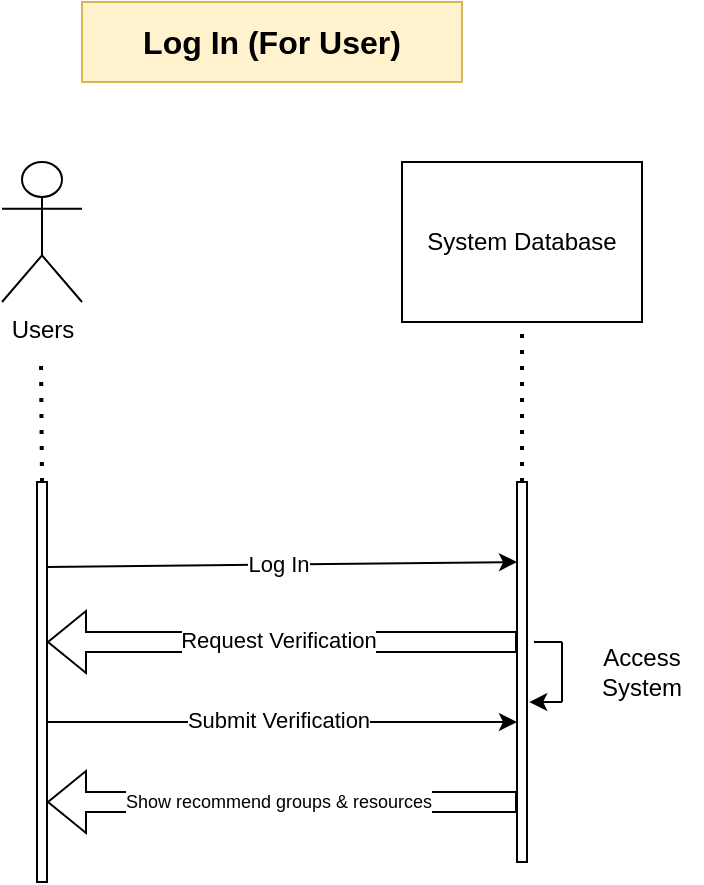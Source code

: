 <mxfile version="24.2.2" type="github" pages="17">
  <diagram name="Log In (For Users)" id="2YBvvXClWsGukQMizWep">
    <mxGraphModel dx="497" dy="521" grid="1" gridSize="10" guides="1" tooltips="1" connect="1" arrows="1" fold="1" page="1" pageScale="1" pageWidth="850" pageHeight="1100" math="0" shadow="0">
      <root>
        <mxCell id="0" />
        <mxCell id="1" parent="0" />
        <mxCell id="KhS_SIurzg8FkIi6MvbF-1" value="&lt;b&gt;&lt;font style=&quot;font-size: 16px;&quot;&gt;Log In (For User)&lt;/font&gt;&lt;/b&gt;" style="text;html=1;align=center;verticalAlign=middle;whiteSpace=wrap;rounded=0;fillColor=#fff2cc;strokeColor=#d6b656;" vertex="1" parent="1">
          <mxGeometry x="360" y="80" width="190" height="40" as="geometry" />
        </mxCell>
        <mxCell id="KhS_SIurzg8FkIi6MvbF-2" value="Users" style="shape=umlActor;verticalLabelPosition=bottom;verticalAlign=top;html=1;outlineConnect=0;" vertex="1" parent="1">
          <mxGeometry x="320" y="160" width="40" height="70" as="geometry" />
        </mxCell>
        <mxCell id="KhS_SIurzg8FkIi6MvbF-3" value="System Database" style="rounded=0;whiteSpace=wrap;html=1;" vertex="1" parent="1">
          <mxGeometry x="520" y="160" width="120" height="80" as="geometry" />
        </mxCell>
        <mxCell id="KhS_SIurzg8FkIi6MvbF-6" value="" style="endArrow=none;dashed=1;html=1;dashPattern=1 3;strokeWidth=2;rounded=0;" edge="1" parent="1">
          <mxGeometry width="50" height="50" relative="1" as="geometry">
            <mxPoint x="340" y="320" as="sourcePoint" />
            <mxPoint x="339.5" y="260" as="targetPoint" />
          </mxGeometry>
        </mxCell>
        <mxCell id="KhS_SIurzg8FkIi6MvbF-7" value="" style="endArrow=none;dashed=1;html=1;dashPattern=1 3;strokeWidth=2;rounded=0;entryX=0.5;entryY=1;entryDx=0;entryDy=0;" edge="1" parent="1" target="KhS_SIurzg8FkIi6MvbF-3">
          <mxGeometry width="50" height="50" relative="1" as="geometry">
            <mxPoint x="580" y="320" as="sourcePoint" />
            <mxPoint x="579.58" y="260" as="targetPoint" />
          </mxGeometry>
        </mxCell>
        <mxCell id="KhS_SIurzg8FkIi6MvbF-8" value="" style="rounded=0;whiteSpace=wrap;html=1;" vertex="1" parent="1">
          <mxGeometry x="337.5" y="320" width="5" height="200" as="geometry" />
        </mxCell>
        <mxCell id="KhS_SIurzg8FkIi6MvbF-9" value="" style="rounded=0;whiteSpace=wrap;html=1;" vertex="1" parent="1">
          <mxGeometry x="577.5" y="320" width="5" height="190" as="geometry" />
        </mxCell>
        <mxCell id="KhS_SIurzg8FkIi6MvbF-10" value="" style="endArrow=classic;html=1;rounded=0;entryX=0;entryY=0.25;entryDx=0;entryDy=0;exitX=1;exitY=0.25;exitDx=0;exitDy=0;" edge="1" parent="1">
          <mxGeometry width="50" height="50" relative="1" as="geometry">
            <mxPoint x="342.5" y="362.5" as="sourcePoint" />
            <mxPoint x="577.5" y="360.0" as="targetPoint" />
          </mxGeometry>
        </mxCell>
        <mxCell id="KhS_SIurzg8FkIi6MvbF-11" value="Log In" style="edgeLabel;html=1;align=center;verticalAlign=middle;resizable=0;points=[];" vertex="1" connectable="0" parent="KhS_SIurzg8FkIi6MvbF-10">
          <mxGeometry x="-0.023" y="1" relative="1" as="geometry">
            <mxPoint as="offset" />
          </mxGeometry>
        </mxCell>
        <mxCell id="KhS_SIurzg8FkIi6MvbF-12" value="" style="shape=flexArrow;endArrow=classic;html=1;rounded=0;entryX=1;entryY=0.75;entryDx=0;entryDy=0;exitX=0;exitY=0.75;exitDx=0;exitDy=0;" edge="1" parent="1">
          <mxGeometry width="50" height="50" relative="1" as="geometry">
            <mxPoint x="577.5" y="400" as="sourcePoint" />
            <mxPoint x="342.5" y="400" as="targetPoint" />
          </mxGeometry>
        </mxCell>
        <mxCell id="KhS_SIurzg8FkIi6MvbF-14" value="Request Verification" style="edgeLabel;html=1;align=center;verticalAlign=middle;resizable=0;points=[];" vertex="1" connectable="0" parent="KhS_SIurzg8FkIi6MvbF-12">
          <mxGeometry x="0.017" y="-1" relative="1" as="geometry">
            <mxPoint as="offset" />
          </mxGeometry>
        </mxCell>
        <mxCell id="KhS_SIurzg8FkIi6MvbF-15" value="" style="endArrow=classic;html=1;rounded=0;entryX=0;entryY=0.25;entryDx=0;entryDy=0;exitX=1;exitY=0.25;exitDx=0;exitDy=0;" edge="1" parent="1">
          <mxGeometry width="50" height="50" relative="1" as="geometry">
            <mxPoint x="342.5" y="440" as="sourcePoint" />
            <mxPoint x="577.5" y="440" as="targetPoint" />
          </mxGeometry>
        </mxCell>
        <mxCell id="KhS_SIurzg8FkIi6MvbF-16" value="Submit Verification" style="edgeLabel;html=1;align=center;verticalAlign=middle;resizable=0;points=[];" vertex="1" connectable="0" parent="KhS_SIurzg8FkIi6MvbF-15">
          <mxGeometry x="-0.023" y="1" relative="1" as="geometry">
            <mxPoint as="offset" />
          </mxGeometry>
        </mxCell>
        <mxCell id="KhS_SIurzg8FkIi6MvbF-19" value="" style="endArrow=none;html=1;rounded=0;exitX=1.7;exitY=0.421;exitDx=0;exitDy=0;exitPerimeter=0;" edge="1" parent="1" source="KhS_SIurzg8FkIi6MvbF-9">
          <mxGeometry width="50" height="50" relative="1" as="geometry">
            <mxPoint x="430" y="390" as="sourcePoint" />
            <mxPoint x="600" y="400" as="targetPoint" />
          </mxGeometry>
        </mxCell>
        <mxCell id="KhS_SIurzg8FkIi6MvbF-20" value="" style="endArrow=none;html=1;rounded=0;" edge="1" parent="1">
          <mxGeometry width="50" height="50" relative="1" as="geometry">
            <mxPoint x="600" y="430" as="sourcePoint" />
            <mxPoint x="600" y="400" as="targetPoint" />
          </mxGeometry>
        </mxCell>
        <mxCell id="KhS_SIurzg8FkIi6MvbF-21" value="" style="endArrow=classic;html=1;rounded=0;entryX=1.22;entryY=0.579;entryDx=0;entryDy=0;entryPerimeter=0;" edge="1" parent="1" target="KhS_SIurzg8FkIi6MvbF-9">
          <mxGeometry width="50" height="50" relative="1" as="geometry">
            <mxPoint x="600" y="430" as="sourcePoint" />
            <mxPoint x="610" y="380" as="targetPoint" />
          </mxGeometry>
        </mxCell>
        <mxCell id="KhS_SIurzg8FkIi6MvbF-22" value="Access System" style="text;html=1;align=center;verticalAlign=middle;whiteSpace=wrap;rounded=0;" vertex="1" parent="1">
          <mxGeometry x="610" y="400" width="60" height="30" as="geometry" />
        </mxCell>
        <mxCell id="e7UH7H5g_I_dRECc_2tC-1" value="" style="shape=flexArrow;endArrow=classic;html=1;rounded=0;entryX=1;entryY=0.75;entryDx=0;entryDy=0;exitX=0;exitY=0.75;exitDx=0;exitDy=0;" edge="1" parent="1">
          <mxGeometry width="50" height="50" relative="1" as="geometry">
            <mxPoint x="577.5" y="480" as="sourcePoint" />
            <mxPoint x="342.5" y="480" as="targetPoint" />
          </mxGeometry>
        </mxCell>
        <mxCell id="e7UH7H5g_I_dRECc_2tC-2" value="&lt;font style=&quot;font-size: 9px;&quot;&gt;Show recommend groups &amp;amp; resources&lt;/font&gt;" style="edgeLabel;html=1;align=center;verticalAlign=middle;resizable=0;points=[];" vertex="1" connectable="0" parent="e7UH7H5g_I_dRECc_2tC-1">
          <mxGeometry x="0.017" y="-1" relative="1" as="geometry">
            <mxPoint as="offset" />
          </mxGeometry>
        </mxCell>
      </root>
    </mxGraphModel>
  </diagram>
  <diagram id="j-04Oj4fflf5CgNk4-W-" name="Sign Up (For Users)">
    <mxGraphModel dx="331" dy="347" grid="1" gridSize="10" guides="1" tooltips="1" connect="1" arrows="1" fold="1" page="1" pageScale="1" pageWidth="827" pageHeight="1169" math="0" shadow="0">
      <root>
        <mxCell id="0" />
        <mxCell id="1" parent="0" />
        <mxCell id="VgkPqREX29JEdFOWtUd8-1" value="Users" style="shape=umlActor;verticalLabelPosition=bottom;verticalAlign=top;html=1;outlineConnect=0;" vertex="1" parent="1">
          <mxGeometry x="320" y="160" width="40" height="70" as="geometry" />
        </mxCell>
        <mxCell id="VgkPqREX29JEdFOWtUd8-2" value="System Database" style="rounded=0;whiteSpace=wrap;html=1;" vertex="1" parent="1">
          <mxGeometry x="520" y="160" width="120" height="80" as="geometry" />
        </mxCell>
        <mxCell id="VgkPqREX29JEdFOWtUd8-3" value="" style="endArrow=none;dashed=1;html=1;dashPattern=1 3;strokeWidth=2;rounded=0;" edge="1" parent="1">
          <mxGeometry width="50" height="50" relative="1" as="geometry">
            <mxPoint x="340" y="320" as="sourcePoint" />
            <mxPoint x="339.5" y="260" as="targetPoint" />
          </mxGeometry>
        </mxCell>
        <mxCell id="VgkPqREX29JEdFOWtUd8-4" value="" style="endArrow=none;dashed=1;html=1;dashPattern=1 3;strokeWidth=2;rounded=0;entryX=0.5;entryY=1;entryDx=0;entryDy=0;" edge="1" parent="1" target="VgkPqREX29JEdFOWtUd8-2">
          <mxGeometry width="50" height="50" relative="1" as="geometry">
            <mxPoint x="580" y="320" as="sourcePoint" />
            <mxPoint x="579.58" y="260" as="targetPoint" />
          </mxGeometry>
        </mxCell>
        <mxCell id="VgkPqREX29JEdFOWtUd8-5" value="" style="rounded=0;whiteSpace=wrap;html=1;" vertex="1" parent="1">
          <mxGeometry x="337.5" y="320" width="5" height="320" as="geometry" />
        </mxCell>
        <mxCell id="VgkPqREX29JEdFOWtUd8-6" value="" style="rounded=0;whiteSpace=wrap;html=1;" vertex="1" parent="1">
          <mxGeometry x="577.93" y="310" width="5" height="320" as="geometry" />
        </mxCell>
        <mxCell id="VgkPqREX29JEdFOWtUd8-7" value="" style="endArrow=classic;html=1;rounded=0;exitX=1.426;exitY=0.114;exitDx=0;exitDy=0;exitPerimeter=0;entryX=-0.453;entryY=0.153;entryDx=0;entryDy=0;entryPerimeter=0;" edge="1" parent="1" source="VgkPqREX29JEdFOWtUd8-5" target="VgkPqREX29JEdFOWtUd8-6">
          <mxGeometry width="50" height="50" relative="1" as="geometry">
            <mxPoint x="342.495" y="363.44" as="sourcePoint" />
            <mxPoint x="570.43" y="350" as="targetPoint" />
          </mxGeometry>
        </mxCell>
        <mxCell id="VgkPqREX29JEdFOWtUd8-8" value="Sign Up" style="edgeLabel;html=1;align=center;verticalAlign=middle;resizable=0;points=[];" vertex="1" connectable="0" parent="VgkPqREX29JEdFOWtUd8-7">
          <mxGeometry x="-0.023" y="1" relative="1" as="geometry">
            <mxPoint as="offset" />
          </mxGeometry>
        </mxCell>
        <mxCell id="VgkPqREX29JEdFOWtUd8-9" value="" style="shape=flexArrow;endArrow=classic;html=1;rounded=0;entryX=1;entryY=0.75;entryDx=0;entryDy=0;exitX=0;exitY=0.75;exitDx=0;exitDy=0;" edge="1" parent="1">
          <mxGeometry width="50" height="50" relative="1" as="geometry">
            <mxPoint x="577.5" y="400" as="sourcePoint" />
            <mxPoint x="342.5" y="400" as="targetPoint" />
          </mxGeometry>
        </mxCell>
        <mxCell id="VgkPqREX29JEdFOWtUd8-10" value="Request Information" style="edgeLabel;html=1;align=center;verticalAlign=middle;resizable=0;points=[];" vertex="1" connectable="0" parent="VgkPqREX29JEdFOWtUd8-9">
          <mxGeometry x="0.017" y="-1" relative="1" as="geometry">
            <mxPoint as="offset" />
          </mxGeometry>
        </mxCell>
        <mxCell id="VgkPqREX29JEdFOWtUd8-11" value="" style="endArrow=classic;html=1;rounded=0;entryX=0;entryY=0.25;entryDx=0;entryDy=0;exitX=1;exitY=0.25;exitDx=0;exitDy=0;" edge="1" parent="1">
          <mxGeometry width="50" height="50" relative="1" as="geometry">
            <mxPoint x="342.5" y="440" as="sourcePoint" />
            <mxPoint x="577.5" y="440" as="targetPoint" />
          </mxGeometry>
        </mxCell>
        <mxCell id="VgkPqREX29JEdFOWtUd8-12" value="Submit Information" style="edgeLabel;html=1;align=center;verticalAlign=middle;resizable=0;points=[];" vertex="1" connectable="0" parent="VgkPqREX29JEdFOWtUd8-11">
          <mxGeometry x="-0.023" y="1" relative="1" as="geometry">
            <mxPoint as="offset" />
          </mxGeometry>
        </mxCell>
        <mxCell id="VgkPqREX29JEdFOWtUd8-13" value="" style="endArrow=none;html=1;rounded=0;" edge="1" parent="1">
          <mxGeometry width="50" height="50" relative="1" as="geometry">
            <mxPoint x="582.5" y="480" as="sourcePoint" />
            <mxPoint x="602.5" y="480" as="targetPoint" />
          </mxGeometry>
        </mxCell>
        <mxCell id="VgkPqREX29JEdFOWtUd8-14" value="" style="endArrow=none;html=1;rounded=0;" edge="1" parent="1">
          <mxGeometry width="50" height="50" relative="1" as="geometry">
            <mxPoint x="602.5" y="510" as="sourcePoint" />
            <mxPoint x="602.5" y="480" as="targetPoint" />
          </mxGeometry>
        </mxCell>
        <mxCell id="VgkPqREX29JEdFOWtUd8-15" value="" style="endArrow=classic;html=1;rounded=0;entryX=1.089;entryY=0.395;entryDx=0;entryDy=0;entryPerimeter=0;" edge="1" parent="1">
          <mxGeometry width="50" height="50" relative="1" as="geometry">
            <mxPoint x="602.5" y="510" as="sourcePoint" />
            <mxPoint x="585.445" y="510.6" as="targetPoint" />
          </mxGeometry>
        </mxCell>
        <mxCell id="VgkPqREX29JEdFOWtUd8-16" value="Update data" style="text;html=1;align=center;verticalAlign=middle;whiteSpace=wrap;rounded=0;" vertex="1" parent="1">
          <mxGeometry x="610" y="480" width="60" height="30" as="geometry" />
        </mxCell>
        <mxCell id="Z2cZIjsuGG9dpp_wJFyk-1" value="&lt;b&gt;&lt;font style=&quot;font-size: 16px;&quot;&gt;Sign Up (For User)&lt;/font&gt;&lt;/b&gt;" style="text;html=1;align=center;verticalAlign=middle;whiteSpace=wrap;rounded=0;fillColor=#fff2cc;strokeColor=#d6b656;" vertex="1" parent="1">
          <mxGeometry x="360" y="80" width="190" height="40" as="geometry" />
        </mxCell>
        <mxCell id="Z2cZIjsuGG9dpp_wJFyk-2" value="" style="shape=flexArrow;endArrow=classic;html=1;rounded=0;entryX=1;entryY=0.75;entryDx=0;entryDy=0;exitX=0;exitY=0.75;exitDx=0;exitDy=0;" edge="1" parent="1">
          <mxGeometry width="50" height="50" relative="1" as="geometry">
            <mxPoint x="577.5" y="480" as="sourcePoint" />
            <mxPoint x="342.5" y="480" as="targetPoint" />
          </mxGeometry>
        </mxCell>
        <mxCell id="Z2cZIjsuGG9dpp_wJFyk-3" value="CAPTCHA" style="edgeLabel;html=1;align=center;verticalAlign=middle;resizable=0;points=[];" vertex="1" connectable="0" parent="Z2cZIjsuGG9dpp_wJFyk-2">
          <mxGeometry x="0.017" y="-1" relative="1" as="geometry">
            <mxPoint as="offset" />
          </mxGeometry>
        </mxCell>
        <mxCell id="Z2cZIjsuGG9dpp_wJFyk-6" value="" style="endArrow=classic;html=1;rounded=0;entryX=0;entryY=0.25;entryDx=0;entryDy=0;exitX=1;exitY=0.25;exitDx=0;exitDy=0;" edge="1" parent="1">
          <mxGeometry width="50" height="50" relative="1" as="geometry">
            <mxPoint x="342.5" y="520" as="sourcePoint" />
            <mxPoint x="577.5" y="520" as="targetPoint" />
          </mxGeometry>
        </mxCell>
        <mxCell id="Z2cZIjsuGG9dpp_wJFyk-7" value="Verify CAPTCHA" style="edgeLabel;html=1;align=center;verticalAlign=middle;resizable=0;points=[];" vertex="1" connectable="0" parent="Z2cZIjsuGG9dpp_wJFyk-6">
          <mxGeometry x="-0.023" y="1" relative="1" as="geometry">
            <mxPoint as="offset" />
          </mxGeometry>
        </mxCell>
        <mxCell id="Z2cZIjsuGG9dpp_wJFyk-8" value="" style="shape=flexArrow;endArrow=classic;html=1;rounded=0;entryX=1;entryY=0.75;entryDx=0;entryDy=0;exitX=0;exitY=0.75;exitDx=0;exitDy=0;" edge="1" parent="1">
          <mxGeometry width="50" height="50" relative="1" as="geometry">
            <mxPoint x="577.5" y="560" as="sourcePoint" />
            <mxPoint x="342.5" y="560" as="targetPoint" />
          </mxGeometry>
        </mxCell>
        <mxCell id="Z2cZIjsuGG9dpp_wJFyk-9" value="Report Sign Up successfully" style="edgeLabel;html=1;align=center;verticalAlign=middle;resizable=0;points=[];" vertex="1" connectable="0" parent="Z2cZIjsuGG9dpp_wJFyk-8">
          <mxGeometry x="0.017" y="-1" relative="1" as="geometry">
            <mxPoint as="offset" />
          </mxGeometry>
        </mxCell>
        <mxCell id="0pg529Bu2k0n-M1dEyWv-2" value="" style="shape=flexArrow;endArrow=classic;html=1;rounded=0;entryX=1;entryY=0.75;entryDx=0;entryDy=0;exitX=0;exitY=0.75;exitDx=0;exitDy=0;" edge="1" parent="1">
          <mxGeometry width="50" height="50" relative="1" as="geometry">
            <mxPoint x="577.93" y="610" as="sourcePoint" />
            <mxPoint x="342.93" y="610" as="targetPoint" />
          </mxGeometry>
        </mxCell>
        <mxCell id="0pg529Bu2k0n-M1dEyWv-3" value="&lt;font style=&quot;font-size: 9px;&quot;&gt;Show recommend groups &amp;amp; resources&lt;/font&gt;" style="edgeLabel;html=1;align=center;verticalAlign=middle;resizable=0;points=[];" vertex="1" connectable="0" parent="0pg529Bu2k0n-M1dEyWv-2">
          <mxGeometry x="0.017" y="-1" relative="1" as="geometry">
            <mxPoint as="offset" />
          </mxGeometry>
        </mxCell>
      </root>
    </mxGraphModel>
  </diagram>
  <diagram id="8Vz-SuzeotA0QUPl4NsJ" name="Join Protected Group (For Users)">
    <mxGraphModel dx="523" dy="548" grid="1" gridSize="10" guides="1" tooltips="1" connect="1" arrows="1" fold="1" page="1" pageScale="1" pageWidth="827" pageHeight="1169" math="0" shadow="0">
      <root>
        <mxCell id="0" />
        <mxCell id="1" parent="0" />
        <mxCell id="vDXCtJJe7j970LcEJP9p-1" value="Users" style="shape=umlActor;verticalLabelPosition=bottom;verticalAlign=top;html=1;outlineConnect=0;" vertex="1" parent="1">
          <mxGeometry x="320" y="160" width="40" height="70" as="geometry" />
        </mxCell>
        <mxCell id="vDXCtJJe7j970LcEJP9p-2" value="System Database" style="rounded=0;whiteSpace=wrap;html=1;" vertex="1" parent="1">
          <mxGeometry x="520" y="160" width="120" height="80" as="geometry" />
        </mxCell>
        <mxCell id="vDXCtJJe7j970LcEJP9p-3" value="" style="endArrow=none;dashed=1;html=1;dashPattern=1 3;strokeWidth=2;rounded=0;" edge="1" parent="1">
          <mxGeometry width="50" height="50" relative="1" as="geometry">
            <mxPoint x="340" y="320" as="sourcePoint" />
            <mxPoint x="339.5" y="260" as="targetPoint" />
          </mxGeometry>
        </mxCell>
        <mxCell id="vDXCtJJe7j970LcEJP9p-4" value="" style="endArrow=none;dashed=1;html=1;dashPattern=1 3;strokeWidth=2;rounded=0;entryX=0.5;entryY=1;entryDx=0;entryDy=0;" edge="1" parent="1" target="vDXCtJJe7j970LcEJP9p-2">
          <mxGeometry width="50" height="50" relative="1" as="geometry">
            <mxPoint x="580" y="320" as="sourcePoint" />
            <mxPoint x="579.58" y="260" as="targetPoint" />
          </mxGeometry>
        </mxCell>
        <mxCell id="vDXCtJJe7j970LcEJP9p-5" value="" style="endArrow=classic;html=1;rounded=0;exitX=0.913;exitY=0.167;exitDx=0;exitDy=0;exitPerimeter=0;entryX=0.5;entryY=0.167;entryDx=0;entryDy=0;entryPerimeter=0;" edge="1" parent="1">
          <mxGeometry width="50" height="50" relative="1" as="geometry">
            <mxPoint x="342" y="367" as="sourcePoint" />
            <mxPoint x="580" y="367" as="targetPoint" />
          </mxGeometry>
        </mxCell>
        <mxCell id="vDXCtJJe7j970LcEJP9p-6" value="Click join group" style="edgeLabel;html=1;align=center;verticalAlign=middle;resizable=0;points=[];" vertex="1" connectable="0" parent="vDXCtJJe7j970LcEJP9p-5">
          <mxGeometry x="-0.023" y="1" relative="1" as="geometry">
            <mxPoint as="offset" />
          </mxGeometry>
        </mxCell>
        <mxCell id="vDXCtJJe7j970LcEJP9p-7" value="" style="shape=flexArrow;endArrow=classic;html=1;rounded=0;entryX=1;entryY=0.75;entryDx=0;entryDy=0;exitX=0;exitY=0.75;exitDx=0;exitDy=0;" edge="1" parent="1">
          <mxGeometry width="50" height="50" relative="1" as="geometry">
            <mxPoint x="577.5" y="400" as="sourcePoint" />
            <mxPoint x="342.5" y="400" as="targetPoint" />
          </mxGeometry>
        </mxCell>
        <mxCell id="vDXCtJJe7j970LcEJP9p-8" value="&lt;font style=&quot;font-size: 9px;&quot;&gt;Report join protected group succesfully&lt;/font&gt;" style="edgeLabel;html=1;align=center;verticalAlign=middle;resizable=0;points=[];" vertex="1" connectable="0" parent="vDXCtJJe7j970LcEJP9p-7">
          <mxGeometry x="0.017" y="-1" relative="1" as="geometry">
            <mxPoint as="offset" />
          </mxGeometry>
        </mxCell>
        <mxCell id="vDXCtJJe7j970LcEJP9p-11" value="" style="endArrow=none;html=1;rounded=0;" edge="1" parent="1">
          <mxGeometry width="50" height="50" relative="1" as="geometry">
            <mxPoint x="582.5" y="370" as="sourcePoint" />
            <mxPoint x="602.5" y="370" as="targetPoint" />
          </mxGeometry>
        </mxCell>
        <mxCell id="vDXCtJJe7j970LcEJP9p-12" value="" style="endArrow=none;html=1;rounded=0;" edge="1" parent="1">
          <mxGeometry width="50" height="50" relative="1" as="geometry">
            <mxPoint x="602.5" y="400" as="sourcePoint" />
            <mxPoint x="602.5" y="370" as="targetPoint" />
          </mxGeometry>
        </mxCell>
        <mxCell id="vDXCtJJe7j970LcEJP9p-13" value="" style="endArrow=classic;html=1;rounded=0;entryX=1.089;entryY=0.395;entryDx=0;entryDy=0;entryPerimeter=0;" edge="1" parent="1">
          <mxGeometry width="50" height="50" relative="1" as="geometry">
            <mxPoint x="602.5" y="400" as="sourcePoint" />
            <mxPoint x="585.445" y="400.6" as="targetPoint" />
          </mxGeometry>
        </mxCell>
        <mxCell id="vDXCtJJe7j970LcEJP9p-14" value="&lt;b&gt;&lt;font style=&quot;font-size: 16px;&quot;&gt;Join Protected Group (For User)&lt;/font&gt;&lt;/b&gt;" style="text;html=1;align=center;verticalAlign=middle;whiteSpace=wrap;rounded=0;fillColor=#fff2cc;strokeColor=#d6b656;" vertex="1" parent="1">
          <mxGeometry x="360" y="80" width="190" height="40" as="geometry" />
        </mxCell>
        <mxCell id="BYoWmTHlFIkifEXlnC4S-1" value="" style="rounded=0;whiteSpace=wrap;html=1;" vertex="1" parent="1">
          <mxGeometry x="337.5" y="320" width="5" height="120" as="geometry" />
        </mxCell>
        <mxCell id="BYoWmTHlFIkifEXlnC4S-2" value="" style="rounded=0;whiteSpace=wrap;html=1;" vertex="1" parent="1">
          <mxGeometry x="577.5" y="320" width="5" height="120" as="geometry" />
        </mxCell>
        <mxCell id="BYoWmTHlFIkifEXlnC4S-3" value="Update data" style="text;html=1;align=center;verticalAlign=middle;whiteSpace=wrap;rounded=0;" vertex="1" parent="1">
          <mxGeometry x="610" y="370" width="60" height="30" as="geometry" />
        </mxCell>
      </root>
    </mxGraphModel>
  </diagram>
  <diagram id="rXdIgrXcmgz10WFYiCUh" name="Join Private Group (For Users)">
    <mxGraphModel dx="432" dy="453" grid="1" gridSize="10" guides="1" tooltips="1" connect="1" arrows="1" fold="1" page="1" pageScale="1" pageWidth="827" pageHeight="1169" math="0" shadow="0">
      <root>
        <mxCell id="0" />
        <mxCell id="1" parent="0" />
        <mxCell id="TPfItC5gqsjEEDBqDWBW-1" value="Users" style="shape=umlActor;verticalLabelPosition=bottom;verticalAlign=top;html=1;outlineConnect=0;" vertex="1" parent="1">
          <mxGeometry x="320" y="160" width="40" height="70" as="geometry" />
        </mxCell>
        <mxCell id="TPfItC5gqsjEEDBqDWBW-2" value="System Database" style="rounded=0;whiteSpace=wrap;html=1;" vertex="1" parent="1">
          <mxGeometry x="637.5" y="155" width="120" height="80" as="geometry" />
        </mxCell>
        <mxCell id="TPfItC5gqsjEEDBqDWBW-3" value="" style="endArrow=none;dashed=1;html=1;dashPattern=1 3;strokeWidth=2;rounded=0;" edge="1" parent="1">
          <mxGeometry width="50" height="50" relative="1" as="geometry">
            <mxPoint x="340" y="320" as="sourcePoint" />
            <mxPoint x="339.5" y="260" as="targetPoint" />
          </mxGeometry>
        </mxCell>
        <mxCell id="TPfItC5gqsjEEDBqDWBW-4" value="" style="endArrow=none;dashed=1;html=1;dashPattern=1 3;strokeWidth=2;rounded=0;entryX=0.5;entryY=1;entryDx=0;entryDy=0;exitX=1;exitY=0;exitDx=0;exitDy=0;exitPerimeter=0;" edge="1" parent="1" target="TPfItC5gqsjEEDBqDWBW-2" source="TPfItC5gqsjEEDBqDWBW-14">
          <mxGeometry width="50" height="50" relative="1" as="geometry">
            <mxPoint x="580" y="320" as="sourcePoint" />
            <mxPoint x="579.58" y="260" as="targetPoint" />
          </mxGeometry>
        </mxCell>
        <mxCell id="TPfItC5gqsjEEDBqDWBW-12" value="&lt;b&gt;&lt;font style=&quot;font-size: 16px;&quot;&gt;Join Private Group&amp;nbsp;&lt;/font&gt;&lt;/b&gt;&lt;div&gt;&lt;b&gt;&lt;font style=&quot;font-size: 16px;&quot;&gt;(For User)&lt;/font&gt;&lt;/b&gt;&lt;/div&gt;" style="text;html=1;align=center;verticalAlign=middle;whiteSpace=wrap;rounded=0;fillColor=#fff2cc;strokeColor=#d6b656;" vertex="1" parent="1">
          <mxGeometry x="460" y="80" width="190" height="40" as="geometry" />
        </mxCell>
        <mxCell id="TPfItC5gqsjEEDBqDWBW-13" value="" style="rounded=0;whiteSpace=wrap;html=1;" vertex="1" parent="1">
          <mxGeometry x="337.5" y="320" width="5" height="440" as="geometry" />
        </mxCell>
        <mxCell id="TPfItC5gqsjEEDBqDWBW-14" value="" style="rounded=0;whiteSpace=wrap;html=1;" vertex="1" parent="1">
          <mxGeometry x="695" y="320" width="5" height="440" as="geometry" />
        </mxCell>
        <mxCell id="TPfItC5gqsjEEDBqDWBW-18" value="Group host" style="rounded=0;whiteSpace=wrap;html=1;" vertex="1" parent="1">
          <mxGeometry x="450" y="160" width="120" height="80" as="geometry" />
        </mxCell>
        <mxCell id="TPfItC5gqsjEEDBqDWBW-19" value="" style="endArrow=none;dashed=1;html=1;dashPattern=1 3;strokeWidth=2;rounded=0;entryX=0.5;entryY=1;entryDx=0;entryDy=0;" edge="1" parent="1" target="TPfItC5gqsjEEDBqDWBW-18">
          <mxGeometry width="50" height="50" relative="1" as="geometry">
            <mxPoint x="510" y="390" as="sourcePoint" />
            <mxPoint x="382.08" y="265" as="targetPoint" />
          </mxGeometry>
        </mxCell>
        <mxCell id="TPfItC5gqsjEEDBqDWBW-20" value="" style="rounded=0;whiteSpace=wrap;html=1;" vertex="1" parent="1">
          <mxGeometry x="507.5" y="390" width="5" height="370" as="geometry" />
        </mxCell>
        <mxCell id="TPfItC5gqsjEEDBqDWBW-21" value="" style="endArrow=classic;html=1;rounded=0;exitX=0.9;exitY=0.086;exitDx=0;exitDy=0;exitPerimeter=0;" edge="1" parent="1" source="TPfItC5gqsjEEDBqDWBW-13">
          <mxGeometry width="50" height="50" relative="1" as="geometry">
            <mxPoint x="490" y="270" as="sourcePoint" />
            <mxPoint x="690" y="360" as="targetPoint" />
          </mxGeometry>
        </mxCell>
        <mxCell id="TPfItC5gqsjEEDBqDWBW-22" value="Click join group" style="edgeLabel;html=1;align=center;verticalAlign=middle;resizable=0;points=[];" vertex="1" connectable="0" parent="TPfItC5gqsjEEDBqDWBW-21">
          <mxGeometry x="0.062" y="-1" relative="1" as="geometry">
            <mxPoint x="-7" as="offset" />
          </mxGeometry>
        </mxCell>
        <mxCell id="TPfItC5gqsjEEDBqDWBW-23" value="" style="shape=flexArrow;endArrow=classic;html=1;rounded=0;entryX=1.058;entryY=0.139;entryDx=0;entryDy=0;entryPerimeter=0;" edge="1" parent="1" target="TPfItC5gqsjEEDBqDWBW-20">
          <mxGeometry width="50" height="50" relative="1" as="geometry">
            <mxPoint x="690" y="440" as="sourcePoint" />
            <mxPoint x="512.5" y="443.43" as="targetPoint" />
          </mxGeometry>
        </mxCell>
        <mxCell id="TPfItC5gqsjEEDBqDWBW-24" value="Report of joining request" style="edgeLabel;html=1;align=center;verticalAlign=middle;resizable=0;points=[];" vertex="1" connectable="0" parent="TPfItC5gqsjEEDBqDWBW-23">
          <mxGeometry x="-0.006" y="-1" relative="1" as="geometry">
            <mxPoint as="offset" />
          </mxGeometry>
        </mxCell>
        <mxCell id="TPfItC5gqsjEEDBqDWBW-25" value="" style="endArrow=classic;html=1;rounded=0;exitX=0.907;exitY=0.242;exitDx=0;exitDy=0;exitPerimeter=0;" edge="1" parent="1" source="TPfItC5gqsjEEDBqDWBW-20">
          <mxGeometry width="50" height="50" relative="1" as="geometry">
            <mxPoint x="512.495" y="481.75" as="sourcePoint" />
            <mxPoint x="690" y="480" as="targetPoint" />
          </mxGeometry>
        </mxCell>
        <mxCell id="TPfItC5gqsjEEDBqDWBW-26" value="Answer the request" style="edgeLabel;html=1;align=center;verticalAlign=middle;resizable=0;points=[];" vertex="1" connectable="0" parent="TPfItC5gqsjEEDBqDWBW-25">
          <mxGeometry x="-0.004" y="-3" relative="1" as="geometry">
            <mxPoint as="offset" />
          </mxGeometry>
        </mxCell>
        <mxCell id="TPfItC5gqsjEEDBqDWBW-27" value="Reuqest Consideration" style="swimlane;whiteSpace=wrap;html=1;" vertex="1" parent="1">
          <mxGeometry x="280" y="500" width="500" height="260" as="geometry" />
        </mxCell>
        <mxCell id="TPfItC5gqsjEEDBqDWBW-28" value="Accept" style="text;html=1;align=center;verticalAlign=middle;whiteSpace=wrap;rounded=0;" vertex="1" parent="TPfItC5gqsjEEDBqDWBW-27">
          <mxGeometry y="30" width="57.5" height="30" as="geometry" />
        </mxCell>
        <mxCell id="TPfItC5gqsjEEDBqDWBW-9" value="" style="endArrow=none;html=1;rounded=0;" edge="1" parent="TPfItC5gqsjEEDBqDWBW-27">
          <mxGeometry width="50" height="50" relative="1" as="geometry">
            <mxPoint x="420" y="60" as="sourcePoint" />
            <mxPoint x="440" y="60" as="targetPoint" />
          </mxGeometry>
        </mxCell>
        <mxCell id="TPfItC5gqsjEEDBqDWBW-10" value="" style="endArrow=none;html=1;rounded=0;" edge="1" parent="TPfItC5gqsjEEDBqDWBW-27">
          <mxGeometry width="50" height="50" relative="1" as="geometry">
            <mxPoint x="440" y="90" as="sourcePoint" />
            <mxPoint x="440" y="60" as="targetPoint" />
          </mxGeometry>
        </mxCell>
        <mxCell id="TPfItC5gqsjEEDBqDWBW-11" value="" style="endArrow=classic;html=1;rounded=0;entryX=1.089;entryY=0.395;entryDx=0;entryDy=0;entryPerimeter=0;" edge="1" parent="TPfItC5gqsjEEDBqDWBW-27">
          <mxGeometry width="50" height="50" relative="1" as="geometry">
            <mxPoint x="440" y="90" as="sourcePoint" />
            <mxPoint x="422.945" y="90.6" as="targetPoint" />
          </mxGeometry>
        </mxCell>
        <mxCell id="TPfItC5gqsjEEDBqDWBW-15" value="Update data" style="text;html=1;align=center;verticalAlign=middle;whiteSpace=wrap;rounded=0;" vertex="1" parent="TPfItC5gqsjEEDBqDWBW-27">
          <mxGeometry x="440" y="60" width="60" height="30" as="geometry" />
        </mxCell>
        <mxCell id="TPfItC5gqsjEEDBqDWBW-35" value="Unaccept" style="text;html=1;align=center;verticalAlign=middle;whiteSpace=wrap;rounded=0;" vertex="1" parent="TPfItC5gqsjEEDBqDWBW-27">
          <mxGeometry y="140" width="57.5" height="30" as="geometry" />
        </mxCell>
        <mxCell id="TPfItC5gqsjEEDBqDWBW-40" value="" style="endArrow=none;html=1;rounded=0;exitX=0;exitY=1;exitDx=0;exitDy=0;entryX=1;entryY=1;entryDx=0;entryDy=0;" edge="1" parent="TPfItC5gqsjEEDBqDWBW-27" source="TPfItC5gqsjEEDBqDWBW-28" target="TPfItC5gqsjEEDBqDWBW-28">
          <mxGeometry width="50" height="50" relative="1" as="geometry">
            <mxPoint x="200" y="20" as="sourcePoint" />
            <mxPoint x="250" y="-30" as="targetPoint" />
          </mxGeometry>
        </mxCell>
        <mxCell id="TPfItC5gqsjEEDBqDWBW-41" value="" style="endArrow=none;html=1;rounded=0;exitX=0;exitY=1;exitDx=0;exitDy=0;entryX=1;entryY=1;entryDx=0;entryDy=0;" edge="1" parent="TPfItC5gqsjEEDBqDWBW-27">
          <mxGeometry width="50" height="50" relative="1" as="geometry">
            <mxPoint x="-0.5" y="180" as="sourcePoint" />
            <mxPoint x="57.5" y="180" as="targetPoint" />
          </mxGeometry>
        </mxCell>
        <mxCell id="TPfItC5gqsjEEDBqDWBW-30" value="" style="endArrow=classic;html=1;rounded=0;" edge="1" parent="1">
          <mxGeometry width="50" height="50" relative="1" as="geometry">
            <mxPoint x="510" y="560" as="sourcePoint" />
            <mxPoint x="690" y="560" as="targetPoint" />
          </mxGeometry>
        </mxCell>
        <mxCell id="TPfItC5gqsjEEDBqDWBW-31" value="Accept Request" style="edgeLabel;html=1;align=center;verticalAlign=middle;resizable=0;points=[];" vertex="1" connectable="0" parent="TPfItC5gqsjEEDBqDWBW-30">
          <mxGeometry x="-0.092" y="1" relative="1" as="geometry">
            <mxPoint as="offset" />
          </mxGeometry>
        </mxCell>
        <mxCell id="TPfItC5gqsjEEDBqDWBW-32" value="" style="shape=flexArrow;endArrow=classic;html=1;rounded=0;exitX=0.105;exitY=0.633;exitDx=0;exitDy=0;exitPerimeter=0;" edge="1" parent="1" source="TPfItC5gqsjEEDBqDWBW-14">
          <mxGeometry width="50" height="50" relative="1" as="geometry">
            <mxPoint x="690" y="600" as="sourcePoint" />
            <mxPoint x="340" y="600" as="targetPoint" />
          </mxGeometry>
        </mxCell>
        <mxCell id="TPfItC5gqsjEEDBqDWBW-33" value="Report Join Group Successfully" style="edgeLabel;html=1;align=center;verticalAlign=middle;resizable=0;points=[];" vertex="1" connectable="0" parent="TPfItC5gqsjEEDBqDWBW-32">
          <mxGeometry x="0.175" y="1" relative="1" as="geometry">
            <mxPoint x="21" y="-1" as="offset" />
          </mxGeometry>
        </mxCell>
        <mxCell id="TPfItC5gqsjEEDBqDWBW-34" value="" style="endArrow=none;html=1;rounded=0;" edge="1" parent="1">
          <mxGeometry width="50" height="50" relative="1" as="geometry">
            <mxPoint x="280" y="640" as="sourcePoint" />
            <mxPoint x="780" y="640" as="targetPoint" />
          </mxGeometry>
        </mxCell>
        <mxCell id="TPfItC5gqsjEEDBqDWBW-36" value="" style="endArrow=classic;html=1;rounded=0;" edge="1" parent="1">
          <mxGeometry width="50" height="50" relative="1" as="geometry">
            <mxPoint x="512.5" y="680" as="sourcePoint" />
            <mxPoint x="690" y="680" as="targetPoint" />
          </mxGeometry>
        </mxCell>
        <mxCell id="TPfItC5gqsjEEDBqDWBW-37" value="Decline Request" style="edgeLabel;html=1;align=center;verticalAlign=middle;resizable=0;points=[];" vertex="1" connectable="0" parent="TPfItC5gqsjEEDBqDWBW-36">
          <mxGeometry x="-0.169" y="-2" relative="1" as="geometry">
            <mxPoint as="offset" />
          </mxGeometry>
        </mxCell>
        <mxCell id="TPfItC5gqsjEEDBqDWBW-38" value="" style="shape=flexArrow;endArrow=classic;html=1;rounded=0;entryX=1.1;entryY=0.906;entryDx=0;entryDy=0;entryPerimeter=0;" edge="1" parent="1" target="TPfItC5gqsjEEDBqDWBW-13">
          <mxGeometry width="50" height="50" relative="1" as="geometry">
            <mxPoint x="690" y="719" as="sourcePoint" />
            <mxPoint x="530" y="470" as="targetPoint" />
          </mxGeometry>
        </mxCell>
        <mxCell id="TPfItC5gqsjEEDBqDWBW-39" value="Report Join Group Fail" style="edgeLabel;html=1;align=center;verticalAlign=middle;resizable=0;points=[];" vertex="1" connectable="0" parent="TPfItC5gqsjEEDBqDWBW-38">
          <mxGeometry x="0.042" y="-1" relative="1" as="geometry">
            <mxPoint x="4" as="offset" />
          </mxGeometry>
        </mxCell>
      </root>
    </mxGraphModel>
  </diagram>
  <diagram id="lKCNL0MOvb4kAgqTXh_t" name="Create Group (For Users)">
    <mxGraphModel dx="166" dy="174" grid="1" gridSize="10" guides="1" tooltips="1" connect="1" arrows="1" fold="1" page="1" pageScale="1" pageWidth="827" pageHeight="1169" math="0" shadow="0">
      <root>
        <mxCell id="0" />
        <mxCell id="1" parent="0" />
        <mxCell id="FGAzzm6slIUvDuCATRG_-1" value="Users" style="shape=umlActor;verticalLabelPosition=bottom;verticalAlign=top;html=1;outlineConnect=0;" vertex="1" parent="1">
          <mxGeometry x="320" y="160" width="40" height="70" as="geometry" />
        </mxCell>
        <mxCell id="FGAzzm6slIUvDuCATRG_-2" value="System Database" style="rounded=0;whiteSpace=wrap;html=1;" vertex="1" parent="1">
          <mxGeometry x="637.5" y="155" width="120" height="80" as="geometry" />
        </mxCell>
        <mxCell id="FGAzzm6slIUvDuCATRG_-3" value="" style="endArrow=none;dashed=1;html=1;dashPattern=1 3;strokeWidth=2;rounded=0;" edge="1" parent="1">
          <mxGeometry width="50" height="50" relative="1" as="geometry">
            <mxPoint x="340" y="320" as="sourcePoint" />
            <mxPoint x="339.5" y="260" as="targetPoint" />
          </mxGeometry>
        </mxCell>
        <mxCell id="FGAzzm6slIUvDuCATRG_-4" value="" style="endArrow=none;dashed=1;html=1;dashPattern=1 3;strokeWidth=2;rounded=0;entryX=0.5;entryY=1;entryDx=0;entryDy=0;exitX=1;exitY=0;exitDx=0;exitDy=0;exitPerimeter=0;" edge="1" parent="1" target="FGAzzm6slIUvDuCATRG_-2">
          <mxGeometry width="50" height="50" relative="1" as="geometry">
            <mxPoint x="700" y="320" as="sourcePoint" />
            <mxPoint x="579.58" y="260" as="targetPoint" />
          </mxGeometry>
        </mxCell>
        <mxCell id="FGAzzm6slIUvDuCATRG_-5" value="Group" style="rounded=0;whiteSpace=wrap;html=1;" vertex="1" parent="1">
          <mxGeometry x="450" y="160" width="130" height="80" as="geometry" />
        </mxCell>
        <mxCell id="FGAzzm6slIUvDuCATRG_-6" value="" style="endArrow=none;dashed=1;html=1;dashPattern=1 3;strokeWidth=2;rounded=0;entryX=0.5;entryY=1;entryDx=0;entryDy=0;" edge="1" parent="1">
          <mxGeometry width="50" height="50" relative="1" as="geometry">
            <mxPoint x="514.7" y="320" as="sourcePoint" />
            <mxPoint x="514.7" y="240" as="targetPoint" />
            <Array as="points">
              <mxPoint x="514.7" y="280" />
            </Array>
          </mxGeometry>
        </mxCell>
        <mxCell id="6pqizhF3H3g16qnYTwih-1" value="" style="rounded=0;whiteSpace=wrap;html=1;" vertex="1" parent="1">
          <mxGeometry x="337.5" y="320" width="5" height="200" as="geometry" />
        </mxCell>
        <mxCell id="6pqizhF3H3g16qnYTwih-2" value="" style="rounded=0;whiteSpace=wrap;html=1;" vertex="1" parent="1">
          <mxGeometry x="512.5" y="320" width="5" height="200" as="geometry" />
        </mxCell>
        <mxCell id="6pqizhF3H3g16qnYTwih-3" value="" style="rounded=0;whiteSpace=wrap;html=1;" vertex="1" parent="1">
          <mxGeometry x="695" y="320" width="5" height="200" as="geometry" />
        </mxCell>
        <mxCell id="6RdiVaNygGBLmoHvTBZ_-1" value="&lt;b&gt;&lt;font style=&quot;font-size: 16px;&quot;&gt;Create Group&amp;nbsp;&lt;/font&gt;&lt;/b&gt;&lt;div&gt;&lt;b&gt;&lt;font style=&quot;font-size: 16px;&quot;&gt;(For User)&lt;/font&gt;&lt;/b&gt;&lt;/div&gt;" style="text;html=1;align=center;verticalAlign=middle;whiteSpace=wrap;rounded=0;fillColor=#fff2cc;strokeColor=#d6b656;" vertex="1" parent="1">
          <mxGeometry x="460" y="80" width="190" height="40" as="geometry" />
        </mxCell>
        <mxCell id="6RdiVaNygGBLmoHvTBZ_-2" value="" style="endArrow=classic;html=1;rounded=0;" edge="1" parent="1">
          <mxGeometry width="50" height="50" relative="1" as="geometry">
            <mxPoint x="340" y="360" as="sourcePoint" />
            <mxPoint x="510" y="360" as="targetPoint" />
            <Array as="points">
              <mxPoint x="390" y="360" />
            </Array>
          </mxGeometry>
        </mxCell>
        <mxCell id="6RdiVaNygGBLmoHvTBZ_-3" value="Create group" style="edgeLabel;html=1;align=center;verticalAlign=middle;resizable=0;points=[];" vertex="1" connectable="0" parent="6RdiVaNygGBLmoHvTBZ_-2">
          <mxGeometry relative="1" as="geometry">
            <mxPoint as="offset" />
          </mxGeometry>
        </mxCell>
        <mxCell id="6RdiVaNygGBLmoHvTBZ_-4" value="" style="endArrow=classic;html=1;rounded=0;exitX=0.5;exitY=0.091;exitDx=0;exitDy=0;exitPerimeter=0;" edge="1" parent="1">
          <mxGeometry width="50" height="50" relative="1" as="geometry">
            <mxPoint x="517.5" y="400" as="sourcePoint" />
            <mxPoint x="690" y="400" as="targetPoint" />
          </mxGeometry>
        </mxCell>
        <mxCell id="6RdiVaNygGBLmoHvTBZ_-5" value="&lt;font style=&quot;font-size: 9px;&quot;&gt;Set up group name &amp;amp; description&lt;/font&gt;" style="edgeLabel;html=1;align=center;verticalAlign=middle;resizable=0;points=[];" vertex="1" connectable="0" parent="6RdiVaNygGBLmoHvTBZ_-4">
          <mxGeometry relative="1" as="geometry">
            <mxPoint as="offset" />
          </mxGeometry>
        </mxCell>
        <mxCell id="kjwMCKJpaHopLrbBiiwK-1" value="" style="endArrow=none;html=1;rounded=0;" edge="1" parent="1">
          <mxGeometry width="50" height="50" relative="1" as="geometry">
            <mxPoint x="700" y="400" as="sourcePoint" />
            <mxPoint x="720" y="400" as="targetPoint" />
          </mxGeometry>
        </mxCell>
        <mxCell id="kjwMCKJpaHopLrbBiiwK-2" value="" style="endArrow=classic;html=1;rounded=0;entryX=1.089;entryY=0.395;entryDx=0;entryDy=0;entryPerimeter=0;" edge="1" parent="1">
          <mxGeometry width="50" height="50" relative="1" as="geometry">
            <mxPoint x="720" y="430" as="sourcePoint" />
            <mxPoint x="702.945" y="430.6" as="targetPoint" />
          </mxGeometry>
        </mxCell>
        <mxCell id="kjwMCKJpaHopLrbBiiwK-3" value="Update data" style="text;html=1;align=center;verticalAlign=middle;whiteSpace=wrap;rounded=0;" vertex="1" parent="1">
          <mxGeometry x="720" y="400" width="60" height="30" as="geometry" />
        </mxCell>
        <mxCell id="k17V8m7urtDsa99HFcJy-1" value="" style="endArrow=none;html=1;rounded=0;" edge="1" parent="1">
          <mxGeometry width="50" height="50" relative="1" as="geometry">
            <mxPoint x="720" y="430" as="sourcePoint" />
            <mxPoint x="720" y="400" as="targetPoint" />
          </mxGeometry>
        </mxCell>
        <mxCell id="k17V8m7urtDsa99HFcJy-2" value="" style="shape=flexArrow;endArrow=classic;html=1;rounded=0;" edge="1" parent="1">
          <mxGeometry width="50" height="50" relative="1" as="geometry">
            <mxPoint x="690" y="440" as="sourcePoint" />
            <mxPoint x="520" y="440" as="targetPoint" />
          </mxGeometry>
        </mxCell>
        <mxCell id="k17V8m7urtDsa99HFcJy-3" value="Group created" style="edgeLabel;html=1;align=center;verticalAlign=middle;resizable=0;points=[];" vertex="1" connectable="0" parent="k17V8m7urtDsa99HFcJy-2">
          <mxGeometry x="-0.071" y="2" relative="1" as="geometry">
            <mxPoint x="-1" y="-2" as="offset" />
          </mxGeometry>
        </mxCell>
        <mxCell id="k17V8m7urtDsa99HFcJy-4" value="" style="shape=flexArrow;endArrow=classic;html=1;rounded=0;" edge="1" parent="1">
          <mxGeometry width="50" height="50" relative="1" as="geometry">
            <mxPoint x="512.5" y="480" as="sourcePoint" />
            <mxPoint x="342.5" y="480" as="targetPoint" />
          </mxGeometry>
        </mxCell>
        <mxCell id="k17V8m7urtDsa99HFcJy-5" value="Show group created" style="edgeLabel;html=1;align=center;verticalAlign=middle;resizable=0;points=[];" vertex="1" connectable="0" parent="k17V8m7urtDsa99HFcJy-4">
          <mxGeometry x="-0.071" y="2" relative="1" as="geometry">
            <mxPoint x="-1" y="-2" as="offset" />
          </mxGeometry>
        </mxCell>
      </root>
    </mxGraphModel>
  </diagram>
  <diagram id="0uYaErLtx7wBUVt2orDA" name="Browse General Library (For Users))">
    <mxGraphModel dx="585" dy="613" grid="1" gridSize="10" guides="1" tooltips="1" connect="1" arrows="1" fold="1" page="1" pageScale="1" pageWidth="827" pageHeight="1169" math="0" shadow="0">
      <root>
        <mxCell id="0" />
        <mxCell id="1" parent="0" />
        <mxCell id="t9MSwEpMkw4nHBkxUgB_-1" value="Users" style="shape=umlActor;verticalLabelPosition=bottom;verticalAlign=top;html=1;outlineConnect=0;" vertex="1" parent="1">
          <mxGeometry x="320" y="160" width="40" height="70" as="geometry" />
        </mxCell>
        <mxCell id="t9MSwEpMkw4nHBkxUgB_-2" value="System Database" style="rounded=0;whiteSpace=wrap;html=1;" vertex="1" parent="1">
          <mxGeometry x="520" y="160" width="120" height="80" as="geometry" />
        </mxCell>
        <mxCell id="t9MSwEpMkw4nHBkxUgB_-3" value="" style="endArrow=none;dashed=1;html=1;dashPattern=1 3;strokeWidth=2;rounded=0;" edge="1" parent="1">
          <mxGeometry width="50" height="50" relative="1" as="geometry">
            <mxPoint x="340" y="320" as="sourcePoint" />
            <mxPoint x="339.5" y="260" as="targetPoint" />
          </mxGeometry>
        </mxCell>
        <mxCell id="t9MSwEpMkw4nHBkxUgB_-4" value="" style="endArrow=none;dashed=1;html=1;dashPattern=1 3;strokeWidth=2;rounded=0;entryX=0.5;entryY=1;entryDx=0;entryDy=0;" edge="1" parent="1" target="t9MSwEpMkw4nHBkxUgB_-2">
          <mxGeometry width="50" height="50" relative="1" as="geometry">
            <mxPoint x="580" y="320" as="sourcePoint" />
            <mxPoint x="579.58" y="260" as="targetPoint" />
          </mxGeometry>
        </mxCell>
        <mxCell id="t9MSwEpMkw4nHBkxUgB_-5" value="" style="endArrow=classic;html=1;rounded=0;exitX=0.913;exitY=0.167;exitDx=0;exitDy=0;exitPerimeter=0;entryX=0.5;entryY=0.167;entryDx=0;entryDy=0;entryPerimeter=0;" edge="1" parent="1">
          <mxGeometry width="50" height="50" relative="1" as="geometry">
            <mxPoint x="342" y="367" as="sourcePoint" />
            <mxPoint x="580" y="367" as="targetPoint" />
          </mxGeometry>
        </mxCell>
        <mxCell id="t9MSwEpMkw4nHBkxUgB_-6" value="Enter General Library" style="edgeLabel;html=1;align=center;verticalAlign=middle;resizable=0;points=[];" vertex="1" connectable="0" parent="t9MSwEpMkw4nHBkxUgB_-5">
          <mxGeometry x="-0.023" y="1" relative="1" as="geometry">
            <mxPoint as="offset" />
          </mxGeometry>
        </mxCell>
        <mxCell id="t9MSwEpMkw4nHBkxUgB_-7" value="" style="shape=flexArrow;endArrow=classic;html=1;rounded=0;entryX=1;entryY=0.75;entryDx=0;entryDy=0;exitX=0;exitY=0.75;exitDx=0;exitDy=0;" edge="1" parent="1">
          <mxGeometry width="50" height="50" relative="1" as="geometry">
            <mxPoint x="577.5" y="400" as="sourcePoint" />
            <mxPoint x="342.5" y="400" as="targetPoint" />
          </mxGeometry>
        </mxCell>
        <mxCell id="t9MSwEpMkw4nHBkxUgB_-8" value="&lt;font style=&quot;font-size: 9px;&quot;&gt;Show Resources in General Library&lt;/font&gt;" style="edgeLabel;html=1;align=center;verticalAlign=middle;resizable=0;points=[];" vertex="1" connectable="0" parent="t9MSwEpMkw4nHBkxUgB_-7">
          <mxGeometry x="0.017" y="-1" relative="1" as="geometry">
            <mxPoint as="offset" />
          </mxGeometry>
        </mxCell>
        <mxCell id="t9MSwEpMkw4nHBkxUgB_-12" value="&lt;b&gt;&lt;font style=&quot;font-size: 16px;&quot;&gt;Browse General Library&lt;/font&gt;&lt;/b&gt;&lt;div&gt;&lt;b&gt;&lt;font style=&quot;font-size: 16px;&quot;&gt;(For User)&lt;/font&gt;&lt;/b&gt;&lt;/div&gt;" style="text;html=1;align=center;verticalAlign=middle;whiteSpace=wrap;rounded=0;fillColor=#fff2cc;strokeColor=#d6b656;" vertex="1" parent="1">
          <mxGeometry x="360" y="40" width="200" height="80" as="geometry" />
        </mxCell>
        <mxCell id="t9MSwEpMkw4nHBkxUgB_-13" value="" style="rounded=0;whiteSpace=wrap;html=1;" vertex="1" parent="1">
          <mxGeometry x="337.5" y="320" width="5" height="120" as="geometry" />
        </mxCell>
        <mxCell id="t9MSwEpMkw4nHBkxUgB_-14" value="" style="rounded=0;whiteSpace=wrap;html=1;" vertex="1" parent="1">
          <mxGeometry x="577.5" y="320" width="5" height="120" as="geometry" />
        </mxCell>
      </root>
    </mxGraphModel>
  </diagram>
  <diagram id="Yq3GfAKWp2824WJ6piSj" name="Share Resource from General Library (For User)">
    <mxGraphModel dx="585" dy="613" grid="1" gridSize="10" guides="1" tooltips="1" connect="1" arrows="1" fold="1" page="1" pageScale="1" pageWidth="827" pageHeight="1169" math="0" shadow="0">
      <root>
        <mxCell id="0" />
        <mxCell id="1" parent="0" />
        <mxCell id="iUfAJXN3k3l9gNI0mEVB-1" value="Users" style="shape=umlActor;verticalLabelPosition=bottom;verticalAlign=top;html=1;outlineConnect=0;" vertex="1" parent="1">
          <mxGeometry x="320" y="160" width="40" height="70" as="geometry" />
        </mxCell>
        <mxCell id="iUfAJXN3k3l9gNI0mEVB-2" value="System Database" style="rounded=0;whiteSpace=wrap;html=1;" vertex="1" parent="1">
          <mxGeometry x="720" y="160" width="120" height="80" as="geometry" />
        </mxCell>
        <mxCell id="iUfAJXN3k3l9gNI0mEVB-3" value="" style="endArrow=none;dashed=1;html=1;dashPattern=1 3;strokeWidth=2;rounded=0;" edge="1" parent="1">
          <mxGeometry width="50" height="50" relative="1" as="geometry">
            <mxPoint x="340" y="320" as="sourcePoint" />
            <mxPoint x="339.5" y="260" as="targetPoint" />
          </mxGeometry>
        </mxCell>
        <mxCell id="iUfAJXN3k3l9gNI0mEVB-4" value="" style="endArrow=none;dashed=1;html=1;dashPattern=1 3;strokeWidth=2;rounded=0;entryX=0.5;entryY=1;entryDx=0;entryDy=0;" edge="1" parent="1" target="iUfAJXN3k3l9gNI0mEVB-2">
          <mxGeometry width="50" height="50" relative="1" as="geometry">
            <mxPoint x="780" y="320" as="sourcePoint" />
            <mxPoint x="779.58" y="260" as="targetPoint" />
          </mxGeometry>
        </mxCell>
        <mxCell id="iUfAJXN3k3l9gNI0mEVB-5" value="" style="endArrow=classic;html=1;rounded=0;exitX=1.636;exitY=0.122;exitDx=0;exitDy=0;exitPerimeter=0;" edge="1" parent="1" source="iUfAJXN3k3l9gNI0mEVB-10">
          <mxGeometry width="50" height="50" relative="1" as="geometry">
            <mxPoint x="342" y="367" as="sourcePoint" />
            <mxPoint x="770" y="360" as="targetPoint" />
          </mxGeometry>
        </mxCell>
        <mxCell id="iUfAJXN3k3l9gNI0mEVB-7" value="" style="shape=flexArrow;endArrow=classic;html=1;rounded=0;entryX=1;entryY=0.75;entryDx=0;entryDy=0;" edge="1" parent="1">
          <mxGeometry width="50" height="50" relative="1" as="geometry">
            <mxPoint x="770" y="400" as="sourcePoint" />
            <mxPoint x="342.5" y="400" as="targetPoint" />
          </mxGeometry>
        </mxCell>
        <mxCell id="iUfAJXN3k3l9gNI0mEVB-9" value="&lt;b&gt;&lt;font style=&quot;font-size: 16px;&quot;&gt;Share Resource from General Library&lt;/font&gt;&lt;/b&gt;&lt;div&gt;&lt;b&gt;&lt;font style=&quot;font-size: 16px;&quot;&gt;(For User)&lt;/font&gt;&lt;/b&gt;&lt;/div&gt;" style="text;html=1;align=center;verticalAlign=middle;whiteSpace=wrap;rounded=0;fillColor=#fff2cc;strokeColor=#d6b656;" vertex="1" parent="1">
          <mxGeometry x="440" y="40" width="200" height="80" as="geometry" />
        </mxCell>
        <mxCell id="iUfAJXN3k3l9gNI0mEVB-10" value="" style="rounded=0;whiteSpace=wrap;html=1;" vertex="1" parent="1">
          <mxGeometry x="337.5" y="320" width="5" height="320" as="geometry" />
        </mxCell>
        <mxCell id="iUfAJXN3k3l9gNI0mEVB-11" value="" style="rounded=0;whiteSpace=wrap;html=1;" vertex="1" parent="1">
          <mxGeometry x="777.5" y="320" width="5" height="320" as="geometry" />
        </mxCell>
        <mxCell id="iUfAJXN3k3l9gNI0mEVB-12" value="Group" style="rounded=0;whiteSpace=wrap;html=1;" vertex="1" parent="1">
          <mxGeometry x="500" y="160" width="120" height="80" as="geometry" />
        </mxCell>
        <mxCell id="iUfAJXN3k3l9gNI0mEVB-13" value="" style="endArrow=none;dashed=1;html=1;dashPattern=1 3;strokeWidth=2;rounded=0;entryX=0.5;entryY=1;entryDx=0;entryDy=0;" edge="1" parent="1" target="iUfAJXN3k3l9gNI0mEVB-12">
          <mxGeometry width="50" height="50" relative="1" as="geometry">
            <mxPoint x="560" y="540" as="sourcePoint" />
            <mxPoint x="559.58" y="260" as="targetPoint" />
          </mxGeometry>
        </mxCell>
        <mxCell id="iUfAJXN3k3l9gNI0mEVB-15" value="Enter General Library" style="edgeLabel;html=1;align=center;verticalAlign=middle;resizable=0;points=[];" vertex="1" connectable="0" parent="1">
          <mxGeometry x="560.001" y="359.999" as="geometry" />
        </mxCell>
        <mxCell id="iUfAJXN3k3l9gNI0mEVB-16" value="&lt;font style=&quot;font-size: 9px;&quot;&gt;Show Resources in General Library&lt;/font&gt;" style="edgeLabel;html=1;align=center;verticalAlign=middle;resizable=0;points=[];" vertex="1" connectable="0" parent="1">
          <mxGeometry x="560.003" y="400" as="geometry" />
        </mxCell>
        <mxCell id="iUfAJXN3k3l9gNI0mEVB-17" value="" style="endArrow=classic;html=1;rounded=0;exitX=2.041;exitY=0.139;exitDx=0;exitDy=0;exitPerimeter=0;" edge="1" parent="1">
          <mxGeometry width="50" height="50" relative="1" as="geometry">
            <mxPoint x="342.5" y="440" as="sourcePoint" />
            <mxPoint x="764.5" y="441" as="targetPoint" />
          </mxGeometry>
        </mxCell>
        <mxCell id="iUfAJXN3k3l9gNI0mEVB-18" value="Clcik share resources" style="edgeLabel;html=1;align=center;verticalAlign=middle;resizable=0;points=[];" vertex="1" connectable="0" parent="1">
          <mxGeometry x="554.501" y="440.999" as="geometry" />
        </mxCell>
        <mxCell id="iUfAJXN3k3l9gNI0mEVB-19" value="" style="shape=flexArrow;endArrow=classic;html=1;rounded=0;entryX=1;entryY=0.75;entryDx=0;entryDy=0;" edge="1" parent="1">
          <mxGeometry width="50" height="50" relative="1" as="geometry">
            <mxPoint x="768.25" y="480" as="sourcePoint" />
            <mxPoint x="340.75" y="480" as="targetPoint" />
          </mxGeometry>
        </mxCell>
        <mxCell id="iUfAJXN3k3l9gNI0mEVB-20" value="&lt;font style=&quot;font-size: 9px;&quot;&gt;Request sharing destination&lt;/font&gt;" style="edgeLabel;html=1;align=center;verticalAlign=middle;resizable=0;points=[];" vertex="1" connectable="0" parent="1">
          <mxGeometry x="560.003" y="480" as="geometry" />
        </mxCell>
        <mxCell id="iUfAJXN3k3l9gNI0mEVB-21" value="" style="endArrow=classic;html=1;rounded=0;exitX=2.041;exitY=0.139;exitDx=0;exitDy=0;exitPerimeter=0;" edge="1" parent="1">
          <mxGeometry width="50" height="50" relative="1" as="geometry">
            <mxPoint x="343.5" y="520" as="sourcePoint" />
            <mxPoint x="765.5" y="521" as="targetPoint" />
          </mxGeometry>
        </mxCell>
        <mxCell id="iUfAJXN3k3l9gNI0mEVB-22" value="Provide destination" style="edgeLabel;html=1;align=center;verticalAlign=middle;resizable=0;points=[];" vertex="1" connectable="0" parent="1">
          <mxGeometry x="555.501" y="520.999" as="geometry" />
        </mxCell>
        <mxCell id="iUfAJXN3k3l9gNI0mEVB-23" value="" style="shape=flexArrow;endArrow=classic;html=1;rounded=0;" edge="1" parent="1">
          <mxGeometry width="50" height="50" relative="1" as="geometry">
            <mxPoint x="777.5" y="560" as="sourcePoint" />
            <mxPoint x="560" y="560" as="targetPoint" />
          </mxGeometry>
        </mxCell>
        <mxCell id="iUfAJXN3k3l9gNI0mEVB-24" value="&lt;font style=&quot;font-size: 9px;&quot;&gt;Share resources to group&lt;/font&gt;" style="edgeLabel;html=1;align=center;verticalAlign=middle;resizable=0;points=[];" vertex="1" connectable="0" parent="1">
          <mxGeometry x="690.003" y="560" as="geometry">
            <mxPoint x="-1" y="-3" as="offset" />
          </mxGeometry>
        </mxCell>
        <mxCell id="iUfAJXN3k3l9gNI0mEVB-27" value="" style="rounded=0;whiteSpace=wrap;html=1;" vertex="1" parent="1">
          <mxGeometry x="555.5" y="550" width="5" height="90" as="geometry" />
        </mxCell>
        <mxCell id="iUfAJXN3k3l9gNI0mEVB-28" value="" style="shape=flexArrow;endArrow=classic;html=1;rounded=0;" edge="1" parent="1">
          <mxGeometry width="50" height="50" relative="1" as="geometry">
            <mxPoint x="550" y="600" as="sourcePoint" />
            <mxPoint x="342.5" y="600" as="targetPoint" />
          </mxGeometry>
        </mxCell>
        <mxCell id="iUfAJXN3k3l9gNI0mEVB-29" value="&lt;font style=&quot;font-size: 9px;&quot;&gt;Show shared successfully&lt;/font&gt;" style="edgeLabel;html=1;align=center;verticalAlign=middle;resizable=0;points=[];" vertex="1" connectable="0" parent="1">
          <mxGeometry x="460.003" y="600" as="geometry">
            <mxPoint x="-1" y="-3" as="offset" />
          </mxGeometry>
        </mxCell>
      </root>
    </mxGraphModel>
  </diagram>
  <diagram id="jkFwC2j3_DS6jM1-mdrt" name="Share Post (For Users)">
    <mxGraphModel dx="585" dy="613" grid="1" gridSize="10" guides="1" tooltips="1" connect="1" arrows="1" fold="1" page="1" pageScale="1" pageWidth="827" pageHeight="1169" math="0" shadow="0">
      <root>
        <mxCell id="0" />
        <mxCell id="1" parent="0" />
        <mxCell id="QN6DtbKznKc7saDuikTh-1" value="Users" style="shape=umlActor;verticalLabelPosition=bottom;verticalAlign=top;html=1;outlineConnect=0;" vertex="1" parent="1">
          <mxGeometry x="320" y="160" width="40" height="70" as="geometry" />
        </mxCell>
        <mxCell id="QN6DtbKznKc7saDuikTh-2" value="System Database" style="rounded=0;whiteSpace=wrap;html=1;" vertex="1" parent="1">
          <mxGeometry x="720" y="160" width="120" height="80" as="geometry" />
        </mxCell>
        <mxCell id="QN6DtbKznKc7saDuikTh-3" value="" style="endArrow=none;dashed=1;html=1;dashPattern=1 3;strokeWidth=2;rounded=0;" edge="1" parent="1">
          <mxGeometry width="50" height="50" relative="1" as="geometry">
            <mxPoint x="340" y="320" as="sourcePoint" />
            <mxPoint x="339.5" y="260" as="targetPoint" />
          </mxGeometry>
        </mxCell>
        <mxCell id="QN6DtbKznKc7saDuikTh-4" value="" style="endArrow=none;dashed=1;html=1;dashPattern=1 3;strokeWidth=2;rounded=0;entryX=0.5;entryY=1;entryDx=0;entryDy=0;" edge="1" parent="1" target="QN6DtbKznKc7saDuikTh-2">
          <mxGeometry width="50" height="50" relative="1" as="geometry">
            <mxPoint x="780" y="320" as="sourcePoint" />
            <mxPoint x="779.58" y="260" as="targetPoint" />
          </mxGeometry>
        </mxCell>
        <mxCell id="QN6DtbKznKc7saDuikTh-5" value="" style="endArrow=classic;html=1;rounded=0;" edge="1" parent="1">
          <mxGeometry width="50" height="50" relative="1" as="geometry">
            <mxPoint x="350" y="360" as="sourcePoint" />
            <mxPoint x="770" y="360" as="targetPoint" />
          </mxGeometry>
        </mxCell>
        <mxCell id="QN6DtbKznKc7saDuikTh-6" value="" style="shape=flexArrow;endArrow=classic;html=1;rounded=0;entryX=1;entryY=0.75;entryDx=0;entryDy=0;" edge="1" parent="1">
          <mxGeometry width="50" height="50" relative="1" as="geometry">
            <mxPoint x="770" y="400" as="sourcePoint" />
            <mxPoint x="342.5" y="400" as="targetPoint" />
          </mxGeometry>
        </mxCell>
        <mxCell id="QN6DtbKznKc7saDuikTh-7" value="&lt;b&gt;&lt;font style=&quot;font-size: 16px;&quot;&gt;Share Post&lt;/font&gt;&lt;/b&gt;&lt;div&gt;&lt;b&gt;&lt;font style=&quot;font-size: 16px;&quot;&gt;(For User)&lt;/font&gt;&lt;/b&gt;&lt;/div&gt;" style="text;html=1;align=center;verticalAlign=middle;whiteSpace=wrap;rounded=0;fillColor=#fff2cc;strokeColor=#d6b656;" vertex="1" parent="1">
          <mxGeometry x="440" y="40" width="200" height="80" as="geometry" />
        </mxCell>
        <mxCell id="QN6DtbKznKc7saDuikTh-8" value="" style="rounded=0;whiteSpace=wrap;html=1;" vertex="1" parent="1">
          <mxGeometry x="337.5" y="320" width="5" height="240" as="geometry" />
        </mxCell>
        <mxCell id="QN6DtbKznKc7saDuikTh-9" value="" style="rounded=0;whiteSpace=wrap;html=1;" vertex="1" parent="1">
          <mxGeometry x="777.5" y="320" width="5" height="240" as="geometry" />
        </mxCell>
        <mxCell id="QN6DtbKznKc7saDuikTh-10" value="Group" style="rounded=0;whiteSpace=wrap;html=1;" vertex="1" parent="1">
          <mxGeometry x="500" y="160" width="120" height="80" as="geometry" />
        </mxCell>
        <mxCell id="QN6DtbKznKc7saDuikTh-11" value="" style="endArrow=none;dashed=1;html=1;dashPattern=1 3;strokeWidth=2;rounded=0;entryX=0.5;entryY=1;entryDx=0;entryDy=0;" edge="1" parent="1" target="QN6DtbKznKc7saDuikTh-10">
          <mxGeometry width="50" height="50" relative="1" as="geometry">
            <mxPoint x="560" y="480" as="sourcePoint" />
            <mxPoint x="559.58" y="260" as="targetPoint" />
          </mxGeometry>
        </mxCell>
        <mxCell id="QN6DtbKznKc7saDuikTh-12" value="Click share post" style="edgeLabel;html=1;align=center;verticalAlign=middle;resizable=0;points=[];" vertex="1" connectable="0" parent="1">
          <mxGeometry x="560.001" y="359.999" as="geometry" />
        </mxCell>
        <mxCell id="QN6DtbKznKc7saDuikTh-13" value="&lt;font size=&quot;1&quot;&gt;Request sharing destination&lt;/font&gt;" style="edgeLabel;html=1;align=center;verticalAlign=middle;resizable=0;points=[];" vertex="1" connectable="0" parent="1">
          <mxGeometry x="560.003" y="400" as="geometry" />
        </mxCell>
        <mxCell id="QN6DtbKznKc7saDuikTh-18" value="" style="endArrow=classic;html=1;rounded=0;exitX=2.041;exitY=0.139;exitDx=0;exitDy=0;exitPerimeter=0;" edge="1" parent="1">
          <mxGeometry width="50" height="50" relative="1" as="geometry">
            <mxPoint x="342.5" y="440" as="sourcePoint" />
            <mxPoint x="764.5" y="441" as="targetPoint" />
          </mxGeometry>
        </mxCell>
        <mxCell id="QN6DtbKznKc7saDuikTh-19" value="Provide destination" style="edgeLabel;html=1;align=center;verticalAlign=middle;resizable=0;points=[];" vertex="1" connectable="0" parent="1">
          <mxGeometry x="554.501" y="440.999" as="geometry" />
        </mxCell>
        <mxCell id="QN6DtbKznKc7saDuikTh-20" value="" style="shape=flexArrow;endArrow=classic;html=1;rounded=0;" edge="1" parent="1">
          <mxGeometry width="50" height="50" relative="1" as="geometry">
            <mxPoint x="780" y="500" as="sourcePoint" />
            <mxPoint x="562.5" y="500" as="targetPoint" />
          </mxGeometry>
        </mxCell>
        <mxCell id="QN6DtbKznKc7saDuikTh-21" value="&lt;font style=&quot;font-size: 9px;&quot;&gt;Share post to group&lt;/font&gt;" style="edgeLabel;html=1;align=center;verticalAlign=middle;resizable=0;points=[];" vertex="1" connectable="0" parent="1">
          <mxGeometry x="680.003" y="500" as="geometry">
            <mxPoint x="-2" y="-1" as="offset" />
          </mxGeometry>
        </mxCell>
        <mxCell id="QN6DtbKznKc7saDuikTh-22" value="" style="rounded=0;whiteSpace=wrap;html=1;" vertex="1" parent="1">
          <mxGeometry x="557.5" y="480" width="5" height="80" as="geometry" />
        </mxCell>
        <mxCell id="QN6DtbKznKc7saDuikTh-23" value="" style="shape=flexArrow;endArrow=classic;html=1;rounded=0;" edge="1" parent="1">
          <mxGeometry width="50" height="50" relative="1" as="geometry">
            <mxPoint x="554.5" y="524.41" as="sourcePoint" />
            <mxPoint x="347" y="524.41" as="targetPoint" />
          </mxGeometry>
        </mxCell>
        <mxCell id="QN6DtbKznKc7saDuikTh-24" value="&lt;font style=&quot;font-size: 9px;&quot;&gt;Show post successfully&lt;/font&gt;" style="edgeLabel;html=1;align=center;verticalAlign=middle;resizable=0;points=[];" vertex="1" connectable="0" parent="1">
          <mxGeometry x="460.003" y="530" as="geometry">
            <mxPoint x="-1" y="-3" as="offset" />
          </mxGeometry>
        </mxCell>
      </root>
    </mxGraphModel>
  </diagram>
  <diagram id="MKr2nsUqYWmdLex34mfc" name="Like Post (For Users)">
    <mxGraphModel dx="765" dy="802" grid="1" gridSize="10" guides="1" tooltips="1" connect="1" arrows="1" fold="1" page="1" pageScale="1" pageWidth="827" pageHeight="1169" math="0" shadow="0">
      <root>
        <mxCell id="0" />
        <mxCell id="1" parent="0" />
        <mxCell id="fmid_au7C9tkOWGoQfRK-1" value="System Database" style="rounded=0;whiteSpace=wrap;html=1;" vertex="1" parent="1">
          <mxGeometry x="720" y="160" width="120" height="80" as="geometry" />
        </mxCell>
        <mxCell id="fmid_au7C9tkOWGoQfRK-2" value="" style="endArrow=none;dashed=1;html=1;dashPattern=1 3;strokeWidth=2;rounded=0;" edge="1" parent="1">
          <mxGeometry width="50" height="50" relative="1" as="geometry">
            <mxPoint x="340" y="320" as="sourcePoint" />
            <mxPoint x="339.5" y="260" as="targetPoint" />
          </mxGeometry>
        </mxCell>
        <mxCell id="fmid_au7C9tkOWGoQfRK-3" value="" style="endArrow=none;dashed=1;html=1;dashPattern=1 3;strokeWidth=2;rounded=0;entryX=0.5;entryY=1;entryDx=0;entryDy=0;" edge="1" parent="1" target="fmid_au7C9tkOWGoQfRK-1">
          <mxGeometry width="50" height="50" relative="1" as="geometry">
            <mxPoint x="780" y="320" as="sourcePoint" />
            <mxPoint x="779.58" y="260" as="targetPoint" />
          </mxGeometry>
        </mxCell>
        <mxCell id="fmid_au7C9tkOWGoQfRK-6" value="" style="rounded=0;whiteSpace=wrap;html=1;" vertex="1" parent="1">
          <mxGeometry x="337.5" y="320" width="5" height="240" as="geometry" />
        </mxCell>
        <mxCell id="fmid_au7C9tkOWGoQfRK-7" value="" style="rounded=0;whiteSpace=wrap;html=1;" vertex="1" parent="1">
          <mxGeometry x="777.5" y="320" width="5" height="240" as="geometry" />
        </mxCell>
        <mxCell id="fmid_au7C9tkOWGoQfRK-8" value="Group" style="rounded=0;whiteSpace=wrap;html=1;" vertex="1" parent="1">
          <mxGeometry x="500" y="160" width="120" height="80" as="geometry" />
        </mxCell>
        <mxCell id="fmid_au7C9tkOWGoQfRK-9" value="" style="endArrow=none;dashed=1;html=1;dashPattern=1 3;strokeWidth=2;rounded=0;entryX=0.5;entryY=1;entryDx=0;entryDy=0;" edge="1" parent="1" target="fmid_au7C9tkOWGoQfRK-8">
          <mxGeometry width="50" height="50" relative="1" as="geometry">
            <mxPoint x="560" y="330" as="sourcePoint" />
            <mxPoint x="559.58" y="260" as="targetPoint" />
          </mxGeometry>
        </mxCell>
        <mxCell id="fmid_au7C9tkOWGoQfRK-16" value="" style="rounded=0;whiteSpace=wrap;html=1;" vertex="1" parent="1">
          <mxGeometry x="557.5" y="330" width="5" height="230" as="geometry" />
        </mxCell>
        <mxCell id="QsA66GwEWDcHDy7UQqFi-1" value="Users" style="shape=umlActor;verticalLabelPosition=bottom;verticalAlign=top;html=1;outlineConnect=0;" vertex="1" parent="1">
          <mxGeometry x="320" y="160" width="40" height="70" as="geometry" />
        </mxCell>
        <mxCell id="QsA66GwEWDcHDy7UQqFi-2" value="&lt;b&gt;&lt;font style=&quot;font-size: 16px;&quot;&gt;Like Post&lt;/font&gt;&lt;/b&gt;&lt;div&gt;&lt;b&gt;&lt;font style=&quot;font-size: 16px;&quot;&gt;(For User)&lt;/font&gt;&lt;/b&gt;&lt;/div&gt;" style="text;html=1;align=center;verticalAlign=middle;whiteSpace=wrap;rounded=0;fillColor=#fff2cc;strokeColor=#d6b656;" vertex="1" parent="1">
          <mxGeometry x="440" y="40" width="200" height="80" as="geometry" />
        </mxCell>
        <mxCell id="QsA66GwEWDcHDy7UQqFi-3" value="" style="endArrow=classic;html=1;rounded=0;" edge="1" parent="1">
          <mxGeometry width="50" height="50" relative="1" as="geometry">
            <mxPoint x="350" y="360" as="sourcePoint" />
            <mxPoint x="550" y="360" as="targetPoint" />
          </mxGeometry>
        </mxCell>
        <mxCell id="QsA66GwEWDcHDy7UQqFi-6" value="Enter a group" style="edgeLabel;html=1;align=center;verticalAlign=middle;resizable=0;points=[];" vertex="1" connectable="0" parent="QsA66GwEWDcHDy7UQqFi-3">
          <mxGeometry x="-0.412" y="-1" relative="1" as="geometry">
            <mxPoint as="offset" />
          </mxGeometry>
        </mxCell>
        <mxCell id="QsA66GwEWDcHDy7UQqFi-5" value="" style="endArrow=classic;html=1;rounded=0;" edge="1" parent="1">
          <mxGeometry width="50" height="50" relative="1" as="geometry">
            <mxPoint x="562.5" y="400" as="sourcePoint" />
            <mxPoint x="770" y="400" as="targetPoint" />
          </mxGeometry>
        </mxCell>
        <mxCell id="QsA66GwEWDcHDy7UQqFi-7" value="Like post" style="edgeLabel;html=1;align=center;verticalAlign=middle;resizable=0;points=[];" vertex="1" connectable="0" parent="QsA66GwEWDcHDy7UQqFi-5">
          <mxGeometry x="-0.024" y="2" relative="1" as="geometry">
            <mxPoint as="offset" />
          </mxGeometry>
        </mxCell>
        <mxCell id="4zn2bzEABC_RKLp-WW-H-1" value="" style="endArrow=none;html=1;rounded=0;" edge="1" parent="1">
          <mxGeometry width="50" height="50" relative="1" as="geometry">
            <mxPoint x="782.5" y="400" as="sourcePoint" />
            <mxPoint x="802.5" y="400" as="targetPoint" />
          </mxGeometry>
        </mxCell>
        <mxCell id="4zn2bzEABC_RKLp-WW-H-2" value="" style="endArrow=classic;html=1;rounded=0;entryX=1.089;entryY=0.395;entryDx=0;entryDy=0;entryPerimeter=0;" edge="1" parent="1">
          <mxGeometry width="50" height="50" relative="1" as="geometry">
            <mxPoint x="802.5" y="430" as="sourcePoint" />
            <mxPoint x="785.445" y="430.6" as="targetPoint" />
          </mxGeometry>
        </mxCell>
        <mxCell id="4zn2bzEABC_RKLp-WW-H-3" value="Update data" style="text;html=1;align=center;verticalAlign=middle;whiteSpace=wrap;rounded=0;" vertex="1" parent="1">
          <mxGeometry x="802.5" y="400" width="60" height="30" as="geometry" />
        </mxCell>
        <mxCell id="4zn2bzEABC_RKLp-WW-H-4" value="" style="endArrow=none;html=1;rounded=0;" edge="1" parent="1">
          <mxGeometry width="50" height="50" relative="1" as="geometry">
            <mxPoint x="802.5" y="430" as="sourcePoint" />
            <mxPoint x="802.5" y="400" as="targetPoint" />
          </mxGeometry>
        </mxCell>
        <mxCell id="4zn2bzEABC_RKLp-WW-H-5" value="" style="shape=flexArrow;endArrow=classic;html=1;rounded=0;entryX=1.3;entryY=0.648;entryDx=0;entryDy=0;entryPerimeter=0;exitX=-0.277;exitY=0.661;exitDx=0;exitDy=0;exitPerimeter=0;" edge="1" parent="1" source="fmid_au7C9tkOWGoQfRK-7" target="fmid_au7C9tkOWGoQfRK-16">
          <mxGeometry width="50" height="50" relative="1" as="geometry">
            <mxPoint x="770" y="480" as="sourcePoint" />
            <mxPoint x="650" y="280" as="targetPoint" />
          </mxGeometry>
        </mxCell>
        <mxCell id="4zn2bzEABC_RKLp-WW-H-6" value="Confirm like" style="edgeLabel;html=1;align=center;verticalAlign=middle;resizable=0;points=[];" vertex="1" connectable="0" parent="4zn2bzEABC_RKLp-WW-H-5">
          <mxGeometry x="0.028" y="-1" relative="1" as="geometry">
            <mxPoint as="offset" />
          </mxGeometry>
        </mxCell>
        <mxCell id="4zn2bzEABC_RKLp-WW-H-7" value="" style="shape=flexArrow;endArrow=classic;html=1;rounded=0;entryX=1.3;entryY=0.648;entryDx=0;entryDy=0;entryPerimeter=0;exitX=-0.277;exitY=0.661;exitDx=0;exitDy=0;exitPerimeter=0;" edge="1" parent="1">
          <mxGeometry width="50" height="50" relative="1" as="geometry">
            <mxPoint x="554.5" y="520" as="sourcePoint" />
            <mxPoint x="342.5" y="520" as="targetPoint" />
          </mxGeometry>
        </mxCell>
        <mxCell id="4zn2bzEABC_RKLp-WW-H-8" value="Like shown" style="edgeLabel;html=1;align=center;verticalAlign=middle;resizable=0;points=[];" vertex="1" connectable="0" parent="4zn2bzEABC_RKLp-WW-H-7">
          <mxGeometry x="0.028" y="-1" relative="1" as="geometry">
            <mxPoint as="offset" />
          </mxGeometry>
        </mxCell>
      </root>
    </mxGraphModel>
  </diagram>
  <diagram id="0R25cU2djO6IQFfY3jXJ" name="Post in Group  (For Users)">
    <mxGraphModel dx="765" dy="802" grid="1" gridSize="10" guides="1" tooltips="1" connect="1" arrows="1" fold="1" page="1" pageScale="1" pageWidth="827" pageHeight="1169" math="0" shadow="0">
      <root>
        <mxCell id="0" />
        <mxCell id="1" parent="0" />
        <mxCell id="DWCvdXSghWDvx-EdiM2z-1" value="System Database" style="rounded=0;whiteSpace=wrap;html=1;" vertex="1" parent="1">
          <mxGeometry x="720" y="160" width="120" height="80" as="geometry" />
        </mxCell>
        <mxCell id="DWCvdXSghWDvx-EdiM2z-2" value="" style="endArrow=none;dashed=1;html=1;dashPattern=1 3;strokeWidth=2;rounded=0;" edge="1" parent="1">
          <mxGeometry width="50" height="50" relative="1" as="geometry">
            <mxPoint x="340" y="320" as="sourcePoint" />
            <mxPoint x="339.5" y="260" as="targetPoint" />
          </mxGeometry>
        </mxCell>
        <mxCell id="DWCvdXSghWDvx-EdiM2z-3" value="" style="endArrow=none;dashed=1;html=1;dashPattern=1 3;strokeWidth=2;rounded=0;entryX=0.5;entryY=1;entryDx=0;entryDy=0;" edge="1" parent="1" target="DWCvdXSghWDvx-EdiM2z-1">
          <mxGeometry width="50" height="50" relative="1" as="geometry">
            <mxPoint x="780" y="320" as="sourcePoint" />
            <mxPoint x="779.58" y="260" as="targetPoint" />
          </mxGeometry>
        </mxCell>
        <mxCell id="DWCvdXSghWDvx-EdiM2z-4" value="" style="rounded=0;whiteSpace=wrap;html=1;" vertex="1" parent="1">
          <mxGeometry x="337.5" y="320" width="5" height="360" as="geometry" />
        </mxCell>
        <mxCell id="DWCvdXSghWDvx-EdiM2z-5" value="" style="rounded=0;whiteSpace=wrap;html=1;" vertex="1" parent="1">
          <mxGeometry x="777.5" y="320" width="5" height="360" as="geometry" />
        </mxCell>
        <mxCell id="DWCvdXSghWDvx-EdiM2z-6" value="Group" style="rounded=0;whiteSpace=wrap;html=1;" vertex="1" parent="1">
          <mxGeometry x="500" y="160" width="120" height="80" as="geometry" />
        </mxCell>
        <mxCell id="DWCvdXSghWDvx-EdiM2z-7" value="" style="endArrow=none;dashed=1;html=1;dashPattern=1 3;strokeWidth=2;rounded=0;entryX=0.5;entryY=1;entryDx=0;entryDy=0;" edge="1" parent="1" target="DWCvdXSghWDvx-EdiM2z-6">
          <mxGeometry width="50" height="50" relative="1" as="geometry">
            <mxPoint x="560" y="330" as="sourcePoint" />
            <mxPoint x="559.58" y="260" as="targetPoint" />
          </mxGeometry>
        </mxCell>
        <mxCell id="DWCvdXSghWDvx-EdiM2z-8" value="" style="rounded=0;whiteSpace=wrap;html=1;" vertex="1" parent="1">
          <mxGeometry x="557.5" y="330" width="5" height="110" as="geometry" />
        </mxCell>
        <mxCell id="DWCvdXSghWDvx-EdiM2z-9" value="Users" style="shape=umlActor;verticalLabelPosition=bottom;verticalAlign=top;html=1;outlineConnect=0;" vertex="1" parent="1">
          <mxGeometry x="320" y="160" width="40" height="70" as="geometry" />
        </mxCell>
        <mxCell id="DWCvdXSghWDvx-EdiM2z-10" value="&lt;div&gt;&lt;b&gt;&lt;font style=&quot;font-size: 16px;&quot;&gt;Post in Group&amp;nbsp;&lt;/font&gt;&lt;/b&gt;&lt;/div&gt;&lt;div&gt;&lt;b&gt;&lt;font style=&quot;font-size: 16px;&quot;&gt;(For Users)&lt;/font&gt;&lt;/b&gt;&lt;/div&gt;" style="text;html=1;align=center;verticalAlign=middle;whiteSpace=wrap;rounded=0;fillColor=#fff2cc;strokeColor=#d6b656;" vertex="1" parent="1">
          <mxGeometry x="440" y="40" width="200" height="80" as="geometry" />
        </mxCell>
        <mxCell id="DWCvdXSghWDvx-EdiM2z-11" value="" style="endArrow=classic;html=1;rounded=0;" edge="1" parent="1">
          <mxGeometry width="50" height="50" relative="1" as="geometry">
            <mxPoint x="350" y="360" as="sourcePoint" />
            <mxPoint x="550" y="360" as="targetPoint" />
          </mxGeometry>
        </mxCell>
        <mxCell id="DWCvdXSghWDvx-EdiM2z-12" value="Enter a group" style="edgeLabel;html=1;align=center;verticalAlign=middle;resizable=0;points=[];" vertex="1" connectable="0" parent="DWCvdXSghWDvx-EdiM2z-11">
          <mxGeometry x="-0.412" y="-1" relative="1" as="geometry">
            <mxPoint x="22" as="offset" />
          </mxGeometry>
        </mxCell>
        <mxCell id="DWCvdXSghWDvx-EdiM2z-13" value="" style="endArrow=classic;html=1;rounded=0;" edge="1" parent="1">
          <mxGeometry width="50" height="50" relative="1" as="geometry">
            <mxPoint x="562.5" y="400" as="sourcePoint" />
            <mxPoint x="770" y="400" as="targetPoint" />
          </mxGeometry>
        </mxCell>
        <mxCell id="DWCvdXSghWDvx-EdiM2z-14" value="Create post" style="edgeLabel;html=1;align=center;verticalAlign=middle;resizable=0;points=[];" vertex="1" connectable="0" parent="DWCvdXSghWDvx-EdiM2z-13">
          <mxGeometry x="-0.024" y="2" relative="1" as="geometry">
            <mxPoint as="offset" />
          </mxGeometry>
        </mxCell>
        <mxCell id="DWCvdXSghWDvx-EdiM2z-15" value="" style="endArrow=none;html=1;rounded=0;" edge="1" parent="1">
          <mxGeometry width="50" height="50" relative="1" as="geometry">
            <mxPoint x="782.5" y="560" as="sourcePoint" />
            <mxPoint x="802.5" y="560" as="targetPoint" />
          </mxGeometry>
        </mxCell>
        <mxCell id="DWCvdXSghWDvx-EdiM2z-16" value="" style="endArrow=classic;html=1;rounded=0;entryX=1.089;entryY=0.395;entryDx=0;entryDy=0;entryPerimeter=0;" edge="1" parent="1">
          <mxGeometry width="50" height="50" relative="1" as="geometry">
            <mxPoint x="802.5" y="590" as="sourcePoint" />
            <mxPoint x="785.445" y="590.6" as="targetPoint" />
          </mxGeometry>
        </mxCell>
        <mxCell id="DWCvdXSghWDvx-EdiM2z-17" value="Update data" style="text;html=1;align=center;verticalAlign=middle;whiteSpace=wrap;rounded=0;" vertex="1" parent="1">
          <mxGeometry x="802.5" y="560" width="60" height="30" as="geometry" />
        </mxCell>
        <mxCell id="DWCvdXSghWDvx-EdiM2z-18" value="" style="endArrow=none;html=1;rounded=0;" edge="1" parent="1">
          <mxGeometry width="50" height="50" relative="1" as="geometry">
            <mxPoint x="802.5" y="590" as="sourcePoint" />
            <mxPoint x="802.5" y="560" as="targetPoint" />
          </mxGeometry>
        </mxCell>
        <mxCell id="DWCvdXSghWDvx-EdiM2z-23" value="" style="endArrow=none;dashed=1;html=1;dashPattern=1 3;strokeWidth=2;rounded=0;entryX=0.5;entryY=1;entryDx=0;entryDy=0;" edge="1" parent="1" target="DWCvdXSghWDvx-EdiM2z-8">
          <mxGeometry width="50" height="50" relative="1" as="geometry">
            <mxPoint x="560" y="560" as="sourcePoint" />
            <mxPoint x="520" y="330" as="targetPoint" />
          </mxGeometry>
        </mxCell>
        <mxCell id="DWCvdXSghWDvx-EdiM2z-24" value="" style="shape=flexArrow;endArrow=classic;html=1;rounded=0;" edge="1" parent="1">
          <mxGeometry width="50" height="50" relative="1" as="geometry">
            <mxPoint x="775.053" y="477" as="sourcePoint" />
            <mxPoint x="350" y="477" as="targetPoint" />
          </mxGeometry>
        </mxCell>
        <mxCell id="DWCvdXSghWDvx-EdiM2z-25" value="Request posting materials" style="edgeLabel;html=1;align=center;verticalAlign=middle;resizable=0;points=[];" vertex="1" connectable="0" parent="DWCvdXSghWDvx-EdiM2z-24">
          <mxGeometry x="0.045" y="3" relative="1" as="geometry">
            <mxPoint as="offset" />
          </mxGeometry>
        </mxCell>
        <mxCell id="DWCvdXSghWDvx-EdiM2z-26" value="" style="endArrow=classic;html=1;rounded=0;" edge="1" parent="1">
          <mxGeometry width="50" height="50" relative="1" as="geometry">
            <mxPoint x="342.5" y="520" as="sourcePoint" />
            <mxPoint x="770" y="520" as="targetPoint" />
          </mxGeometry>
        </mxCell>
        <mxCell id="DWCvdXSghWDvx-EdiM2z-27" value="Provide Resources" style="edgeLabel;html=1;align=center;verticalAlign=middle;resizable=0;points=[];" vertex="1" connectable="0" parent="DWCvdXSghWDvx-EdiM2z-26">
          <mxGeometry x="-0.024" y="2" relative="1" as="geometry">
            <mxPoint as="offset" />
          </mxGeometry>
        </mxCell>
        <mxCell id="DWCvdXSghWDvx-EdiM2z-28" value="" style="rounded=0;whiteSpace=wrap;html=1;" vertex="1" parent="1">
          <mxGeometry x="557.5" y="560" width="5" height="120" as="geometry" />
        </mxCell>
        <mxCell id="DWCvdXSghWDvx-EdiM2z-29" value="" style="shape=flexArrow;endArrow=classic;html=1;rounded=0;entryX=1.374;entryY=0.656;entryDx=0;entryDy=0;entryPerimeter=0;" edge="1" parent="1">
          <mxGeometry width="50" height="50" relative="1" as="geometry">
            <mxPoint x="770" y="600" as="sourcePoint" />
            <mxPoint x="562.5" y="600" as="targetPoint" />
          </mxGeometry>
        </mxCell>
        <mxCell id="DWCvdXSghWDvx-EdiM2z-30" value="Show Post" style="edgeLabel;html=1;align=center;verticalAlign=middle;resizable=0;points=[];" vertex="1" connectable="0" parent="DWCvdXSghWDvx-EdiM2z-29">
          <mxGeometry x="0.045" y="3" relative="1" as="geometry">
            <mxPoint as="offset" />
          </mxGeometry>
        </mxCell>
      </root>
    </mxGraphModel>
  </diagram>
  <diagram id="ThDACT6cETVBoktDshJ4" name="Edit Profile (For Users)">
    <mxGraphModel dx="765" dy="802" grid="1" gridSize="10" guides="1" tooltips="1" connect="1" arrows="1" fold="1" page="1" pageScale="1" pageWidth="827" pageHeight="1169" math="0" shadow="0">
      <root>
        <mxCell id="0" />
        <mxCell id="1" parent="0" />
        <mxCell id="VyIluABsqXdlKIUx20IE-1" value="System Database" style="rounded=0;whiteSpace=wrap;html=1;" vertex="1" parent="1">
          <mxGeometry x="720" y="160" width="120" height="80" as="geometry" />
        </mxCell>
        <mxCell id="VyIluABsqXdlKIUx20IE-2" value="" style="endArrow=none;dashed=1;html=1;dashPattern=1 3;strokeWidth=2;rounded=0;" edge="1" parent="1">
          <mxGeometry width="50" height="50" relative="1" as="geometry">
            <mxPoint x="340" y="320" as="sourcePoint" />
            <mxPoint x="339.5" y="260" as="targetPoint" />
          </mxGeometry>
        </mxCell>
        <mxCell id="VyIluABsqXdlKIUx20IE-3" value="" style="endArrow=none;dashed=1;html=1;dashPattern=1 3;strokeWidth=2;rounded=0;entryX=0.5;entryY=1;entryDx=0;entryDy=0;" edge="1" parent="1" target="VyIluABsqXdlKIUx20IE-1">
          <mxGeometry width="50" height="50" relative="1" as="geometry">
            <mxPoint x="780" y="320" as="sourcePoint" />
            <mxPoint x="779.58" y="260" as="targetPoint" />
          </mxGeometry>
        </mxCell>
        <mxCell id="VyIluABsqXdlKIUx20IE-4" value="" style="rounded=0;whiteSpace=wrap;html=1;" vertex="1" parent="1">
          <mxGeometry x="337.5" y="320" width="5" height="440" as="geometry" />
        </mxCell>
        <mxCell id="VyIluABsqXdlKIUx20IE-5" value="" style="rounded=0;whiteSpace=wrap;html=1;" vertex="1" parent="1">
          <mxGeometry x="777.5" y="320" width="5" height="440" as="geometry" />
        </mxCell>
        <mxCell id="VyIluABsqXdlKIUx20IE-6" value="Profile Page" style="rounded=0;whiteSpace=wrap;html=1;" vertex="1" parent="1">
          <mxGeometry x="500" y="160" width="120" height="80" as="geometry" />
        </mxCell>
        <mxCell id="VyIluABsqXdlKIUx20IE-7" value="" style="endArrow=none;dashed=1;html=1;dashPattern=1 3;strokeWidth=2;rounded=0;entryX=0.5;entryY=1;entryDx=0;entryDy=0;" edge="1" parent="1" target="VyIluABsqXdlKIUx20IE-6">
          <mxGeometry width="50" height="50" relative="1" as="geometry">
            <mxPoint x="560" y="330" as="sourcePoint" />
            <mxPoint x="559.58" y="260" as="targetPoint" />
          </mxGeometry>
        </mxCell>
        <mxCell id="VyIluABsqXdlKIUx20IE-8" value="" style="rounded=0;whiteSpace=wrap;html=1;" vertex="1" parent="1">
          <mxGeometry x="557.5" y="330" width="5" height="430" as="geometry" />
        </mxCell>
        <mxCell id="VyIluABsqXdlKIUx20IE-9" value="Users" style="shape=umlActor;verticalLabelPosition=bottom;verticalAlign=top;html=1;outlineConnect=0;" vertex="1" parent="1">
          <mxGeometry x="320" y="160" width="40" height="70" as="geometry" />
        </mxCell>
        <mxCell id="VyIluABsqXdlKIUx20IE-10" value="&lt;div&gt;&lt;b&gt;&lt;font style=&quot;font-size: 16px;&quot;&gt;Edit Porfile&amp;nbsp;&lt;/font&gt;&lt;/b&gt;&lt;/div&gt;&lt;div&gt;&lt;b&gt;&lt;font style=&quot;font-size: 16px;&quot;&gt;(For Users)&lt;/font&gt;&lt;/b&gt;&lt;/div&gt;" style="text;html=1;align=center;verticalAlign=middle;whiteSpace=wrap;rounded=0;fillColor=#fff2cc;strokeColor=#d6b656;" vertex="1" parent="1">
          <mxGeometry x="440" y="40" width="200" height="80" as="geometry" />
        </mxCell>
        <mxCell id="VyIluABsqXdlKIUx20IE-11" value="" style="endArrow=classic;html=1;rounded=0;" edge="1" parent="1">
          <mxGeometry width="50" height="50" relative="1" as="geometry">
            <mxPoint x="350" y="360" as="sourcePoint" />
            <mxPoint x="550" y="360" as="targetPoint" />
          </mxGeometry>
        </mxCell>
        <mxCell id="VyIluABsqXdlKIUx20IE-12" value="Enter profile page" style="edgeLabel;html=1;align=center;verticalAlign=middle;resizable=0;points=[];" vertex="1" connectable="0" parent="VyIluABsqXdlKIUx20IE-11">
          <mxGeometry x="-0.412" y="-1" relative="1" as="geometry">
            <mxPoint x="22" as="offset" />
          </mxGeometry>
        </mxCell>
        <mxCell id="VyIluABsqXdlKIUx20IE-13" value="" style="endArrow=classic;html=1;rounded=0;" edge="1" parent="1">
          <mxGeometry width="50" height="50" relative="1" as="geometry">
            <mxPoint x="562.5" y="400" as="sourcePoint" />
            <mxPoint x="770" y="400" as="targetPoint" />
          </mxGeometry>
        </mxCell>
        <mxCell id="VyIluABsqXdlKIUx20IE-14" value="Request Profile Information" style="edgeLabel;html=1;align=center;verticalAlign=middle;resizable=0;points=[];" vertex="1" connectable="0" parent="VyIluABsqXdlKIUx20IE-13">
          <mxGeometry x="-0.024" y="2" relative="1" as="geometry">
            <mxPoint as="offset" />
          </mxGeometry>
        </mxCell>
        <mxCell id="VyIluABsqXdlKIUx20IE-15" value="" style="endArrow=none;html=1;rounded=0;" edge="1" parent="1">
          <mxGeometry width="50" height="50" relative="1" as="geometry">
            <mxPoint x="782.5" y="600" as="sourcePoint" />
            <mxPoint x="802.5" y="600" as="targetPoint" />
          </mxGeometry>
        </mxCell>
        <mxCell id="VyIluABsqXdlKIUx20IE-16" value="" style="endArrow=classic;html=1;rounded=0;entryX=1.089;entryY=0.395;entryDx=0;entryDy=0;entryPerimeter=0;" edge="1" parent="1">
          <mxGeometry width="50" height="50" relative="1" as="geometry">
            <mxPoint x="802.5" y="630" as="sourcePoint" />
            <mxPoint x="785.445" y="630.6" as="targetPoint" />
          </mxGeometry>
        </mxCell>
        <mxCell id="VyIluABsqXdlKIUx20IE-17" value="Update data" style="text;html=1;align=center;verticalAlign=middle;whiteSpace=wrap;rounded=0;" vertex="1" parent="1">
          <mxGeometry x="802.5" y="600" width="60" height="30" as="geometry" />
        </mxCell>
        <mxCell id="VyIluABsqXdlKIUx20IE-18" value="" style="endArrow=none;html=1;rounded=0;" edge="1" parent="1">
          <mxGeometry width="50" height="50" relative="1" as="geometry">
            <mxPoint x="802.5" y="630" as="sourcePoint" />
            <mxPoint x="802.5" y="600" as="targetPoint" />
          </mxGeometry>
        </mxCell>
        <mxCell id="VyIluABsqXdlKIUx20IE-20" value="" style="shape=flexArrow;endArrow=classic;html=1;rounded=0;" edge="1" parent="1">
          <mxGeometry width="50" height="50" relative="1" as="geometry">
            <mxPoint x="775.053" y="477" as="sourcePoint" />
            <mxPoint x="570" y="477" as="targetPoint" />
          </mxGeometry>
        </mxCell>
        <mxCell id="VyIluABsqXdlKIUx20IE-21" value="Send Profile Information" style="edgeLabel;html=1;align=center;verticalAlign=middle;resizable=0;points=[];" vertex="1" connectable="0" parent="VyIluABsqXdlKIUx20IE-20">
          <mxGeometry x="0.045" y="3" relative="1" as="geometry">
            <mxPoint as="offset" />
          </mxGeometry>
        </mxCell>
        <mxCell id="VyIluABsqXdlKIUx20IE-28" value="" style="shape=flexArrow;endArrow=classic;html=1;rounded=0;" edge="1" parent="1">
          <mxGeometry width="50" height="50" relative="1" as="geometry">
            <mxPoint x="557.503" y="520" as="sourcePoint" />
            <mxPoint x="352.45" y="520" as="targetPoint" />
          </mxGeometry>
        </mxCell>
        <mxCell id="VyIluABsqXdlKIUx20IE-29" value="Show Profile Information" style="edgeLabel;html=1;align=center;verticalAlign=middle;resizable=0;points=[];" vertex="1" connectable="0" parent="VyIluABsqXdlKIUx20IE-28">
          <mxGeometry x="0.045" y="3" relative="1" as="geometry">
            <mxPoint as="offset" />
          </mxGeometry>
        </mxCell>
        <mxCell id="VyIluABsqXdlKIUx20IE-30" value="" style="endArrow=classic;html=1;rounded=0;" edge="1" parent="1">
          <mxGeometry width="50" height="50" relative="1" as="geometry">
            <mxPoint x="357.5" y="560" as="sourcePoint" />
            <mxPoint x="557.5" y="560" as="targetPoint" />
          </mxGeometry>
        </mxCell>
        <mxCell id="VyIluABsqXdlKIUx20IE-31" value="Edit profile" style="edgeLabel;html=1;align=center;verticalAlign=middle;resizable=0;points=[];" vertex="1" connectable="0" parent="VyIluABsqXdlKIUx20IE-30">
          <mxGeometry x="-0.412" y="-1" relative="1" as="geometry">
            <mxPoint x="22" as="offset" />
          </mxGeometry>
        </mxCell>
        <mxCell id="VyIluABsqXdlKIUx20IE-32" value="" style="endArrow=classic;html=1;rounded=0;" edge="1" parent="1">
          <mxGeometry width="50" height="50" relative="1" as="geometry">
            <mxPoint x="570" y="600" as="sourcePoint" />
            <mxPoint x="777.5" y="600" as="targetPoint" />
          </mxGeometry>
        </mxCell>
        <mxCell id="VyIluABsqXdlKIUx20IE-33" value="Edited profile information" style="edgeLabel;html=1;align=center;verticalAlign=middle;resizable=0;points=[];" vertex="1" connectable="0" parent="VyIluABsqXdlKIUx20IE-32">
          <mxGeometry x="-0.024" y="2" relative="1" as="geometry">
            <mxPoint as="offset" />
          </mxGeometry>
        </mxCell>
        <mxCell id="VyIluABsqXdlKIUx20IE-35" value="" style="shape=flexArrow;endArrow=classic;html=1;rounded=0;" edge="1" parent="1">
          <mxGeometry width="50" height="50" relative="1" as="geometry">
            <mxPoint x="771.303" y="640" as="sourcePoint" />
            <mxPoint x="566.25" y="640" as="targetPoint" />
          </mxGeometry>
        </mxCell>
        <mxCell id="VyIluABsqXdlKIUx20IE-36" value="Show new profile information" style="edgeLabel;html=1;align=center;verticalAlign=middle;resizable=0;points=[];" vertex="1" connectable="0" parent="VyIluABsqXdlKIUx20IE-35">
          <mxGeometry x="0.045" y="3" relative="1" as="geometry">
            <mxPoint as="offset" />
          </mxGeometry>
        </mxCell>
        <mxCell id="VyIluABsqXdlKIUx20IE-37" value="" style="shape=flexArrow;endArrow=classic;html=1;rounded=0;" edge="1" parent="1">
          <mxGeometry width="50" height="50" relative="1" as="geometry">
            <mxPoint x="553.753" y="683" as="sourcePoint" />
            <mxPoint x="348.7" y="683" as="targetPoint" />
          </mxGeometry>
        </mxCell>
        <mxCell id="VyIluABsqXdlKIUx20IE-38" value="Show profile information" style="edgeLabel;html=1;align=center;verticalAlign=middle;resizable=0;points=[];" vertex="1" connectable="0" parent="VyIluABsqXdlKIUx20IE-37">
          <mxGeometry x="0.045" y="3" relative="1" as="geometry">
            <mxPoint as="offset" />
          </mxGeometry>
        </mxCell>
      </root>
    </mxGraphModel>
  </diagram>
  <diagram id="pQ7VnLte5ddzr1Z9wYI9" name="Edit Group (For Users)">
    <mxGraphModel dx="2100" dy="1044" grid="1" gridSize="10" guides="1" tooltips="1" connect="1" arrows="1" fold="1" page="1" pageScale="1" pageWidth="827" pageHeight="1169" math="0" shadow="0">
      <root>
        <mxCell id="0" />
        <mxCell id="1" parent="0" />
        <mxCell id="Olx6yC9am-c3LjGLhRoC-1" value="System Database" style="rounded=0;whiteSpace=wrap;html=1;" vertex="1" parent="1">
          <mxGeometry x="720" y="160" width="120" height="80" as="geometry" />
        </mxCell>
        <mxCell id="Olx6yC9am-c3LjGLhRoC-2" value="" style="endArrow=none;dashed=1;html=1;dashPattern=1 3;strokeWidth=2;rounded=0;" edge="1" parent="1">
          <mxGeometry width="50" height="50" relative="1" as="geometry">
            <mxPoint x="340" y="320" as="sourcePoint" />
            <mxPoint x="339.5" y="260" as="targetPoint" />
          </mxGeometry>
        </mxCell>
        <mxCell id="Olx6yC9am-c3LjGLhRoC-3" value="" style="endArrow=none;dashed=1;html=1;dashPattern=1 3;strokeWidth=2;rounded=0;entryX=0.5;entryY=1;entryDx=0;entryDy=0;" edge="1" parent="1" target="Olx6yC9am-c3LjGLhRoC-1">
          <mxGeometry width="50" height="50" relative="1" as="geometry">
            <mxPoint x="780" y="320" as="sourcePoint" />
            <mxPoint x="779.58" y="260" as="targetPoint" />
          </mxGeometry>
        </mxCell>
        <mxCell id="Olx6yC9am-c3LjGLhRoC-4" value="" style="rounded=0;whiteSpace=wrap;html=1;" vertex="1" parent="1">
          <mxGeometry x="337.5" y="320" width="5" height="560" as="geometry" />
        </mxCell>
        <mxCell id="Olx6yC9am-c3LjGLhRoC-5" value="" style="rounded=0;whiteSpace=wrap;html=1;" vertex="1" parent="1">
          <mxGeometry x="777.5" y="320" width="5" height="560" as="geometry" />
        </mxCell>
        <mxCell id="Olx6yC9am-c3LjGLhRoC-6" value="Group" style="rounded=0;whiteSpace=wrap;html=1;" vertex="1" parent="1">
          <mxGeometry x="500" y="160" width="120" height="80" as="geometry" />
        </mxCell>
        <mxCell id="Olx6yC9am-c3LjGLhRoC-7" value="" style="endArrow=none;dashed=1;html=1;dashPattern=1 3;strokeWidth=2;rounded=0;entryX=0.5;entryY=1;entryDx=0;entryDy=0;" edge="1" parent="1" target="Olx6yC9am-c3LjGLhRoC-6">
          <mxGeometry width="50" height="50" relative="1" as="geometry">
            <mxPoint x="560" y="330" as="sourcePoint" />
            <mxPoint x="559.58" y="260" as="targetPoint" />
          </mxGeometry>
        </mxCell>
        <mxCell id="Olx6yC9am-c3LjGLhRoC-8" value="" style="rounded=0;whiteSpace=wrap;html=1;" vertex="1" parent="1">
          <mxGeometry x="557.5" y="330" width="5" height="210" as="geometry" />
        </mxCell>
        <mxCell id="Olx6yC9am-c3LjGLhRoC-9" value="Users" style="shape=umlActor;verticalLabelPosition=bottom;verticalAlign=top;html=1;outlineConnect=0;" vertex="1" parent="1">
          <mxGeometry x="320" y="160" width="40" height="70" as="geometry" />
        </mxCell>
        <mxCell id="Olx6yC9am-c3LjGLhRoC-10" value="&lt;div&gt;&lt;b&gt;&lt;font style=&quot;font-size: 16px;&quot;&gt;Edit Group&lt;/font&gt;&lt;/b&gt;&lt;/div&gt;&lt;div&gt;&lt;b&gt;&lt;font style=&quot;font-size: 16px;&quot;&gt;(For Users)&lt;/font&gt;&lt;/b&gt;&lt;/div&gt;" style="text;html=1;align=center;verticalAlign=middle;whiteSpace=wrap;rounded=0;fillColor=#fff2cc;strokeColor=#d6b656;" vertex="1" parent="1">
          <mxGeometry x="440" y="40" width="200" height="80" as="geometry" />
        </mxCell>
        <mxCell id="Olx6yC9am-c3LjGLhRoC-11" value="" style="endArrow=classic;html=1;rounded=0;" edge="1" parent="1">
          <mxGeometry width="50" height="50" relative="1" as="geometry">
            <mxPoint x="350" y="360" as="sourcePoint" />
            <mxPoint x="550" y="360" as="targetPoint" />
          </mxGeometry>
        </mxCell>
        <mxCell id="Olx6yC9am-c3LjGLhRoC-12" value="Enter group" style="edgeLabel;html=1;align=center;verticalAlign=middle;resizable=0;points=[];" vertex="1" connectable="0" parent="Olx6yC9am-c3LjGLhRoC-11">
          <mxGeometry x="-0.412" y="-1" relative="1" as="geometry">
            <mxPoint x="22" as="offset" />
          </mxGeometry>
        </mxCell>
        <mxCell id="Olx6yC9am-c3LjGLhRoC-13" value="" style="endArrow=classic;html=1;rounded=0;" edge="1" parent="1">
          <mxGeometry width="50" height="50" relative="1" as="geometry">
            <mxPoint x="562.5" y="400" as="sourcePoint" />
            <mxPoint x="770" y="400" as="targetPoint" />
          </mxGeometry>
        </mxCell>
        <mxCell id="Olx6yC9am-c3LjGLhRoC-14" value="Request Group Information" style="edgeLabel;html=1;align=center;verticalAlign=middle;resizable=0;points=[];" vertex="1" connectable="0" parent="Olx6yC9am-c3LjGLhRoC-13">
          <mxGeometry x="-0.024" y="2" relative="1" as="geometry">
            <mxPoint as="offset" />
          </mxGeometry>
        </mxCell>
        <mxCell id="Olx6yC9am-c3LjGLhRoC-15" value="" style="endArrow=none;html=1;rounded=0;" edge="1" parent="1">
          <mxGeometry width="50" height="50" relative="1" as="geometry">
            <mxPoint x="782.5" y="760" as="sourcePoint" />
            <mxPoint x="802.5" y="760" as="targetPoint" />
          </mxGeometry>
        </mxCell>
        <mxCell id="Olx6yC9am-c3LjGLhRoC-16" value="" style="endArrow=classic;html=1;rounded=0;entryX=1.089;entryY=0.395;entryDx=0;entryDy=0;entryPerimeter=0;" edge="1" parent="1">
          <mxGeometry width="50" height="50" relative="1" as="geometry">
            <mxPoint x="802.5" y="790" as="sourcePoint" />
            <mxPoint x="785.445" y="790.6" as="targetPoint" />
          </mxGeometry>
        </mxCell>
        <mxCell id="Olx6yC9am-c3LjGLhRoC-17" value="Update data" style="text;html=1;align=center;verticalAlign=middle;whiteSpace=wrap;rounded=0;" vertex="1" parent="1">
          <mxGeometry x="802.5" y="760" width="60" height="30" as="geometry" />
        </mxCell>
        <mxCell id="Olx6yC9am-c3LjGLhRoC-18" value="" style="endArrow=none;html=1;rounded=0;" edge="1" parent="1">
          <mxGeometry width="50" height="50" relative="1" as="geometry">
            <mxPoint x="802.5" y="790" as="sourcePoint" />
            <mxPoint x="802.5" y="760" as="targetPoint" />
          </mxGeometry>
        </mxCell>
        <mxCell id="Olx6yC9am-c3LjGLhRoC-19" value="" style="shape=flexArrow;endArrow=classic;html=1;rounded=0;" edge="1" parent="1">
          <mxGeometry width="50" height="50" relative="1" as="geometry">
            <mxPoint x="775.053" y="477" as="sourcePoint" />
            <mxPoint x="570" y="477" as="targetPoint" />
          </mxGeometry>
        </mxCell>
        <mxCell id="Olx6yC9am-c3LjGLhRoC-20" value="Send Group Information" style="edgeLabel;html=1;align=center;verticalAlign=middle;resizable=0;points=[];" vertex="1" connectable="0" parent="Olx6yC9am-c3LjGLhRoC-19">
          <mxGeometry x="0.045" y="3" relative="1" as="geometry">
            <mxPoint as="offset" />
          </mxGeometry>
        </mxCell>
        <mxCell id="Olx6yC9am-c3LjGLhRoC-21" value="" style="shape=flexArrow;endArrow=classic;html=1;rounded=0;" edge="1" parent="1">
          <mxGeometry width="50" height="50" relative="1" as="geometry">
            <mxPoint x="557.503" y="520" as="sourcePoint" />
            <mxPoint x="352.45" y="520" as="targetPoint" />
          </mxGeometry>
        </mxCell>
        <mxCell id="Olx6yC9am-c3LjGLhRoC-22" value="Show Group Information" style="edgeLabel;html=1;align=center;verticalAlign=middle;resizable=0;points=[];" vertex="1" connectable="0" parent="Olx6yC9am-c3LjGLhRoC-21">
          <mxGeometry x="0.045" y="3" relative="1" as="geometry">
            <mxPoint as="offset" />
          </mxGeometry>
        </mxCell>
        <mxCell id="Olx6yC9am-c3LjGLhRoC-23" value="" style="endArrow=classic;html=1;rounded=0;" edge="1" parent="1">
          <mxGeometry width="50" height="50" relative="1" as="geometry">
            <mxPoint x="350" y="560" as="sourcePoint" />
            <mxPoint x="770" y="560" as="targetPoint" />
          </mxGeometry>
        </mxCell>
        <mxCell id="Olx6yC9am-c3LjGLhRoC-24" value="Request edit group information" style="edgeLabel;html=1;align=center;verticalAlign=middle;resizable=0;points=[];" vertex="1" connectable="0" parent="Olx6yC9am-c3LjGLhRoC-23">
          <mxGeometry x="-0.412" y="-1" relative="1" as="geometry">
            <mxPoint x="79" y="-1" as="offset" />
          </mxGeometry>
        </mxCell>
        <mxCell id="Olx6yC9am-c3LjGLhRoC-31" value="" style="endArrow=none;dashed=1;html=1;dashPattern=1 3;strokeWidth=2;rounded=0;entryX=0.5;entryY=1;entryDx=0;entryDy=0;" edge="1" parent="1">
          <mxGeometry width="50" height="50" relative="1" as="geometry">
            <mxPoint x="560" y="720" as="sourcePoint" />
            <mxPoint x="559.5" y="540" as="targetPoint" />
          </mxGeometry>
        </mxCell>
        <mxCell id="Olx6yC9am-c3LjGLhRoC-34" value="" style="shape=flexArrow;endArrow=classic;html=1;rounded=0;" edge="1" parent="1">
          <mxGeometry width="50" height="50" relative="1" as="geometry">
            <mxPoint x="770" y="600" as="sourcePoint" />
            <mxPoint x="342.5" y="600" as="targetPoint" />
          </mxGeometry>
        </mxCell>
        <mxCell id="Olx6yC9am-c3LjGLhRoC-35" value="Request verification that user is a host" style="edgeLabel;html=1;align=center;verticalAlign=middle;resizable=0;points=[];" vertex="1" connectable="0" parent="Olx6yC9am-c3LjGLhRoC-34">
          <mxGeometry x="0.045" y="3" relative="1" as="geometry">
            <mxPoint as="offset" />
          </mxGeometry>
        </mxCell>
        <mxCell id="Olx6yC9am-c3LjGLhRoC-36" value="" style="endArrow=classic;html=1;rounded=0;" edge="1" parent="1">
          <mxGeometry width="50" height="50" relative="1" as="geometry">
            <mxPoint x="342.5" y="640" as="sourcePoint" />
            <mxPoint x="770" y="640" as="targetPoint" />
          </mxGeometry>
        </mxCell>
        <mxCell id="Olx6yC9am-c3LjGLhRoC-37" value="Submit information" style="edgeLabel;html=1;align=center;verticalAlign=middle;resizable=0;points=[];" vertex="1" connectable="0" parent="Olx6yC9am-c3LjGLhRoC-36">
          <mxGeometry x="-0.412" y="-1" relative="1" as="geometry">
            <mxPoint x="79" y="-1" as="offset" />
          </mxGeometry>
        </mxCell>
        <mxCell id="Olx6yC9am-c3LjGLhRoC-38" value="" style="rounded=0;whiteSpace=wrap;html=1;" vertex="1" parent="1">
          <mxGeometry x="557.5" y="730" width="5" height="150" as="geometry" />
        </mxCell>
        <mxCell id="qppSK_Fz0gTwa-e83ik0-1" value="" style="shape=flexArrow;endArrow=classic;html=1;rounded=0;" edge="1" parent="1">
          <mxGeometry width="50" height="50" relative="1" as="geometry">
            <mxPoint x="770" y="680" as="sourcePoint" />
            <mxPoint x="342.5" y="680" as="targetPoint" />
          </mxGeometry>
        </mxCell>
        <mxCell id="qppSK_Fz0gTwa-e83ik0-2" value="Verification complete" style="edgeLabel;html=1;align=center;verticalAlign=middle;resizable=0;points=[];" vertex="1" connectable="0" parent="qppSK_Fz0gTwa-e83ik0-1">
          <mxGeometry x="0.045" y="3" relative="1" as="geometry">
            <mxPoint as="offset" />
          </mxGeometry>
        </mxCell>
        <mxCell id="dV6OrT7qsYq2kymotI9t-1" value="" style="endArrow=classic;html=1;rounded=0;" edge="1" parent="1">
          <mxGeometry width="50" height="50" relative="1" as="geometry">
            <mxPoint x="350" y="720" as="sourcePoint" />
            <mxPoint x="550" y="720" as="targetPoint" />
          </mxGeometry>
        </mxCell>
        <mxCell id="dV6OrT7qsYq2kymotI9t-2" value="Enter group information" style="edgeLabel;html=1;align=center;verticalAlign=middle;resizable=0;points=[];" vertex="1" connectable="0" parent="dV6OrT7qsYq2kymotI9t-1">
          <mxGeometry x="-0.412" y="-1" relative="1" as="geometry">
            <mxPoint x="22" as="offset" />
          </mxGeometry>
        </mxCell>
        <mxCell id="dV6OrT7qsYq2kymotI9t-3" value="" style="endArrow=classic;html=1;rounded=0;" edge="1" parent="1">
          <mxGeometry width="50" height="50" relative="1" as="geometry">
            <mxPoint x="562.5" y="760" as="sourcePoint" />
            <mxPoint x="770" y="760" as="targetPoint" />
          </mxGeometry>
        </mxCell>
        <mxCell id="dV6OrT7qsYq2kymotI9t-4" value="Send Edited Group Information" style="edgeLabel;html=1;align=center;verticalAlign=middle;resizable=0;points=[];" vertex="1" connectable="0" parent="dV6OrT7qsYq2kymotI9t-3">
          <mxGeometry x="-0.024" y="2" relative="1" as="geometry">
            <mxPoint as="offset" />
          </mxGeometry>
        </mxCell>
        <mxCell id="NnlLOYz3PI4flZesqsdS-1" value="" style="shape=flexArrow;endArrow=classic;html=1;rounded=0;" edge="1" parent="1">
          <mxGeometry width="50" height="50" relative="1" as="geometry">
            <mxPoint x="771.303" y="790" as="sourcePoint" />
            <mxPoint x="566.25" y="790" as="targetPoint" />
          </mxGeometry>
        </mxCell>
        <mxCell id="NnlLOYz3PI4flZesqsdS-2" value="Show new group information" style="edgeLabel;html=1;align=center;verticalAlign=middle;resizable=0;points=[];" vertex="1" connectable="0" parent="NnlLOYz3PI4flZesqsdS-1">
          <mxGeometry x="0.045" y="3" relative="1" as="geometry">
            <mxPoint as="offset" />
          </mxGeometry>
        </mxCell>
        <mxCell id="NnlLOYz3PI4flZesqsdS-3" value="" style="shape=flexArrow;endArrow=classic;html=1;rounded=0;" edge="1" parent="1">
          <mxGeometry width="50" height="50" relative="1" as="geometry">
            <mxPoint x="553.753" y="833" as="sourcePoint" />
            <mxPoint x="348.7" y="833" as="targetPoint" />
          </mxGeometry>
        </mxCell>
        <mxCell id="NnlLOYz3PI4flZesqsdS-4" value="Show group information" style="edgeLabel;html=1;align=center;verticalAlign=middle;resizable=0;points=[];" vertex="1" connectable="0" parent="NnlLOYz3PI4flZesqsdS-3">
          <mxGeometry x="0.045" y="3" relative="1" as="geometry">
            <mxPoint as="offset" />
          </mxGeometry>
        </mxCell>
      </root>
    </mxGraphModel>
  </diagram>
  <diagram id="qwf1BxL6Y_Ne-wecjWx0" name="Check Post (For Admin)">
    <mxGraphModel dx="343" dy="359" grid="1" gridSize="10" guides="1" tooltips="1" connect="1" arrows="1" fold="1" page="1" pageScale="1" pageWidth="827" pageHeight="1169" math="0" shadow="0">
      <root>
        <mxCell id="0" />
        <mxCell id="1" parent="0" />
        <mxCell id="mv19QA9MjB2eNwrUWzIk-1" value="Admin" style="shape=umlActor;verticalLabelPosition=bottom;verticalAlign=top;html=1;outlineConnect=0;" vertex="1" parent="1">
          <mxGeometry x="320" y="160" width="40" height="70" as="geometry" />
        </mxCell>
        <mxCell id="mv19QA9MjB2eNwrUWzIk-2" value="System Database" style="rounded=0;whiteSpace=wrap;html=1;" vertex="1" parent="1">
          <mxGeometry x="520" y="160" width="120" height="80" as="geometry" />
        </mxCell>
        <mxCell id="mv19QA9MjB2eNwrUWzIk-3" value="" style="endArrow=none;dashed=1;html=1;dashPattern=1 3;strokeWidth=2;rounded=0;" edge="1" parent="1">
          <mxGeometry width="50" height="50" relative="1" as="geometry">
            <mxPoint x="340" y="320" as="sourcePoint" />
            <mxPoint x="339.5" y="260" as="targetPoint" />
          </mxGeometry>
        </mxCell>
        <mxCell id="mv19QA9MjB2eNwrUWzIk-4" value="" style="endArrow=none;dashed=1;html=1;dashPattern=1 3;strokeWidth=2;rounded=0;entryX=0.5;entryY=1;entryDx=0;entryDy=0;" edge="1" parent="1" target="mv19QA9MjB2eNwrUWzIk-2">
          <mxGeometry width="50" height="50" relative="1" as="geometry">
            <mxPoint x="580" y="320" as="sourcePoint" />
            <mxPoint x="579.58" y="260" as="targetPoint" />
          </mxGeometry>
        </mxCell>
        <mxCell id="mv19QA9MjB2eNwrUWzIk-5" value="" style="endArrow=classic;html=1;rounded=0;exitX=0.913;exitY=0.167;exitDx=0;exitDy=0;exitPerimeter=0;entryX=0.5;entryY=0.167;entryDx=0;entryDy=0;entryPerimeter=0;" edge="1" parent="1">
          <mxGeometry width="50" height="50" relative="1" as="geometry">
            <mxPoint x="341" y="360" as="sourcePoint" />
            <mxPoint x="579" y="360" as="targetPoint" />
          </mxGeometry>
        </mxCell>
        <mxCell id="mv19QA9MjB2eNwrUWzIk-6" value="Request post" style="edgeLabel;html=1;align=center;verticalAlign=middle;resizable=0;points=[];" vertex="1" connectable="0" parent="mv19QA9MjB2eNwrUWzIk-5">
          <mxGeometry x="-0.023" y="1" relative="1" as="geometry">
            <mxPoint as="offset" />
          </mxGeometry>
        </mxCell>
        <mxCell id="mv19QA9MjB2eNwrUWzIk-7" value="" style="shape=flexArrow;endArrow=classic;html=1;rounded=0;entryX=1;entryY=0.75;entryDx=0;entryDy=0;exitX=0;exitY=0.75;exitDx=0;exitDy=0;" edge="1" parent="1">
          <mxGeometry width="50" height="50" relative="1" as="geometry">
            <mxPoint x="577.5" y="400" as="sourcePoint" />
            <mxPoint x="342.5" y="400" as="targetPoint" />
          </mxGeometry>
        </mxCell>
        <mxCell id="mv19QA9MjB2eNwrUWzIk-8" value="&lt;font style=&quot;font-size: 9px;&quot;&gt;Show requested posts&amp;nbsp;&lt;/font&gt;" style="edgeLabel;html=1;align=center;verticalAlign=middle;resizable=0;points=[];" vertex="1" connectable="0" parent="mv19QA9MjB2eNwrUWzIk-7">
          <mxGeometry x="0.017" y="-1" relative="1" as="geometry">
            <mxPoint as="offset" />
          </mxGeometry>
        </mxCell>
        <mxCell id="mv19QA9MjB2eNwrUWzIk-9" value="&lt;span style=&quot;font-size: 16px;&quot;&gt;&lt;b&gt;Check Post&amp;nbsp;&lt;/b&gt;&lt;/span&gt;&lt;div&gt;&lt;span style=&quot;font-size: 16px;&quot;&gt;&lt;b&gt;(For Admin)&lt;/b&gt;&lt;/span&gt;&lt;/div&gt;" style="text;html=1;align=center;verticalAlign=middle;whiteSpace=wrap;rounded=0;fillColor=#fff2cc;strokeColor=#d6b656;" vertex="1" parent="1">
          <mxGeometry x="360" y="40" width="200" height="80" as="geometry" />
        </mxCell>
        <mxCell id="mv19QA9MjB2eNwrUWzIk-10" value="" style="rounded=0;whiteSpace=wrap;html=1;" vertex="1" parent="1">
          <mxGeometry x="337.5" y="320" width="5" height="160" as="geometry" />
        </mxCell>
        <mxCell id="mv19QA9MjB2eNwrUWzIk-11" value="" style="rounded=0;whiteSpace=wrap;html=1;" vertex="1" parent="1">
          <mxGeometry x="577.5" y="320" width="5" height="160" as="geometry" />
        </mxCell>
        <mxCell id="mv19QA9MjB2eNwrUWzIk-13" value="" style="endArrow=classic;html=1;rounded=0;exitX=0.913;exitY=0.167;exitDx=0;exitDy=0;exitPerimeter=0;entryX=0.5;entryY=0.167;entryDx=0;entryDy=0;entryPerimeter=0;" edge="1" parent="1">
          <mxGeometry width="50" height="50" relative="1" as="geometry">
            <mxPoint x="342.5" y="440" as="sourcePoint" />
            <mxPoint x="580.5" y="440" as="targetPoint" />
          </mxGeometry>
        </mxCell>
        <mxCell id="mv19QA9MjB2eNwrUWzIk-14" value="Checking posts" style="edgeLabel;html=1;align=center;verticalAlign=middle;resizable=0;points=[];" vertex="1" connectable="0" parent="mv19QA9MjB2eNwrUWzIk-13">
          <mxGeometry x="-0.023" y="1" relative="1" as="geometry">
            <mxPoint as="offset" />
          </mxGeometry>
        </mxCell>
      </root>
    </mxGraphModel>
  </diagram>
  <diagram id="wTKYk92QQYYaPoH_IsRj" name="Check Library Resouces  (For Admin)">
    <mxGraphModel dx="414" dy="434" grid="1" gridSize="10" guides="1" tooltips="1" connect="1" arrows="1" fold="1" page="1" pageScale="1" pageWidth="827" pageHeight="1169" math="0" shadow="0">
      <root>
        <mxCell id="0" />
        <mxCell id="1" parent="0" />
        <mxCell id="v-7RBYvELdgDjABHOc61-1" value="Admin" style="shape=umlActor;verticalLabelPosition=bottom;verticalAlign=top;html=1;outlineConnect=0;" vertex="1" parent="1">
          <mxGeometry x="320" y="160" width="40" height="70" as="geometry" />
        </mxCell>
        <mxCell id="v-7RBYvELdgDjABHOc61-2" value="System Database" style="rounded=0;whiteSpace=wrap;html=1;" vertex="1" parent="1">
          <mxGeometry x="520" y="160" width="120" height="80" as="geometry" />
        </mxCell>
        <mxCell id="v-7RBYvELdgDjABHOc61-3" value="" style="endArrow=none;dashed=1;html=1;dashPattern=1 3;strokeWidth=2;rounded=0;" edge="1" parent="1">
          <mxGeometry width="50" height="50" relative="1" as="geometry">
            <mxPoint x="340" y="320" as="sourcePoint" />
            <mxPoint x="339.5" y="260" as="targetPoint" />
          </mxGeometry>
        </mxCell>
        <mxCell id="v-7RBYvELdgDjABHOc61-4" value="" style="endArrow=none;dashed=1;html=1;dashPattern=1 3;strokeWidth=2;rounded=0;entryX=0.5;entryY=1;entryDx=0;entryDy=0;" edge="1" parent="1" target="v-7RBYvELdgDjABHOc61-2">
          <mxGeometry width="50" height="50" relative="1" as="geometry">
            <mxPoint x="580" y="320" as="sourcePoint" />
            <mxPoint x="579.58" y="260" as="targetPoint" />
          </mxGeometry>
        </mxCell>
        <mxCell id="v-7RBYvELdgDjABHOc61-5" value="" style="endArrow=classic;html=1;rounded=0;exitX=0.913;exitY=0.167;exitDx=0;exitDy=0;exitPerimeter=0;entryX=0.5;entryY=0.167;entryDx=0;entryDy=0;entryPerimeter=0;" edge="1" parent="1">
          <mxGeometry width="50" height="50" relative="1" as="geometry">
            <mxPoint x="341" y="360" as="sourcePoint" />
            <mxPoint x="579" y="360" as="targetPoint" />
          </mxGeometry>
        </mxCell>
        <mxCell id="v-7RBYvELdgDjABHOc61-6" value="Request Library resources" style="edgeLabel;html=1;align=center;verticalAlign=middle;resizable=0;points=[];" vertex="1" connectable="0" parent="v-7RBYvELdgDjABHOc61-5">
          <mxGeometry x="-0.023" y="1" relative="1" as="geometry">
            <mxPoint as="offset" />
          </mxGeometry>
        </mxCell>
        <mxCell id="v-7RBYvELdgDjABHOc61-7" value="" style="shape=flexArrow;endArrow=classic;html=1;rounded=0;entryX=1;entryY=0.75;entryDx=0;entryDy=0;exitX=0;exitY=0.75;exitDx=0;exitDy=0;" edge="1" parent="1">
          <mxGeometry width="50" height="50" relative="1" as="geometry">
            <mxPoint x="577.5" y="400" as="sourcePoint" />
            <mxPoint x="342.5" y="400" as="targetPoint" />
          </mxGeometry>
        </mxCell>
        <mxCell id="v-7RBYvELdgDjABHOc61-8" value="&lt;font style=&quot;font-size: 9px;&quot;&gt;Show requested Library resources&amp;nbsp;&lt;/font&gt;" style="edgeLabel;html=1;align=center;verticalAlign=middle;resizable=0;points=[];" vertex="1" connectable="0" parent="v-7RBYvELdgDjABHOc61-7">
          <mxGeometry x="0.017" y="-1" relative="1" as="geometry">
            <mxPoint as="offset" />
          </mxGeometry>
        </mxCell>
        <mxCell id="v-7RBYvELdgDjABHOc61-9" value="" style="rounded=0;whiteSpace=wrap;html=1;" vertex="1" parent="1">
          <mxGeometry x="337.5" y="320" width="5" height="160" as="geometry" />
        </mxCell>
        <mxCell id="v-7RBYvELdgDjABHOc61-10" value="" style="rounded=0;whiteSpace=wrap;html=1;" vertex="1" parent="1">
          <mxGeometry x="577.5" y="320" width="5" height="160" as="geometry" />
        </mxCell>
        <mxCell id="v-7RBYvELdgDjABHOc61-11" value="" style="endArrow=classic;html=1;rounded=0;exitX=0.913;exitY=0.167;exitDx=0;exitDy=0;exitPerimeter=0;entryX=0.5;entryY=0.167;entryDx=0;entryDy=0;entryPerimeter=0;" edge="1" parent="1">
          <mxGeometry width="50" height="50" relative="1" as="geometry">
            <mxPoint x="342.5" y="440" as="sourcePoint" />
            <mxPoint x="580.5" y="440" as="targetPoint" />
          </mxGeometry>
        </mxCell>
        <mxCell id="v-7RBYvELdgDjABHOc61-12" value="Checking Library resources" style="edgeLabel;html=1;align=center;verticalAlign=middle;resizable=0;points=[];" vertex="1" connectable="0" parent="v-7RBYvELdgDjABHOc61-11">
          <mxGeometry x="-0.023" y="1" relative="1" as="geometry">
            <mxPoint as="offset" />
          </mxGeometry>
        </mxCell>
        <mxCell id="wUWdtNpELdyT1WI9zJgI-1" value="&lt;span style=&quot;font-size: 16px;&quot;&gt;&lt;b&gt;Check Library Resouces&amp;nbsp;&lt;/b&gt;&lt;/span&gt;&lt;div&gt;&lt;span style=&quot;font-size: 16px;&quot;&gt;&lt;b&gt;(For Admin)&lt;/b&gt;&lt;/span&gt;&lt;/div&gt;" style="text;html=1;align=center;verticalAlign=middle;whiteSpace=wrap;rounded=0;fillColor=#fff2cc;strokeColor=#d6b656;" vertex="1" parent="1">
          <mxGeometry x="360" y="40" width="200" height="80" as="geometry" />
        </mxCell>
      </root>
    </mxGraphModel>
  </diagram>
  <diagram id="_gLA3wsqAjT5nNC_oSnM" name="User / Group Management (For Admin)">
    <mxGraphModel dx="710" dy="744" grid="1" gridSize="10" guides="1" tooltips="1" connect="1" arrows="1" fold="1" page="1" pageScale="1" pageWidth="827" pageHeight="1169" math="0" shadow="0">
      <root>
        <mxCell id="0" />
        <mxCell id="1" parent="0" />
        <mxCell id="JNarXX4-iZSSUhwLtEHI-1" value="Admin" style="shape=umlActor;verticalLabelPosition=bottom;verticalAlign=top;html=1;outlineConnect=0;" vertex="1" parent="1">
          <mxGeometry x="320" y="160" width="40" height="70" as="geometry" />
        </mxCell>
        <mxCell id="JNarXX4-iZSSUhwLtEHI-2" value="System Database" style="rounded=0;whiteSpace=wrap;html=1;" vertex="1" parent="1">
          <mxGeometry x="520" y="160" width="120" height="80" as="geometry" />
        </mxCell>
        <mxCell id="JNarXX4-iZSSUhwLtEHI-3" value="" style="endArrow=none;dashed=1;html=1;dashPattern=1 3;strokeWidth=2;rounded=0;" edge="1" parent="1">
          <mxGeometry width="50" height="50" relative="1" as="geometry">
            <mxPoint x="340" y="320" as="sourcePoint" />
            <mxPoint x="339.5" y="260" as="targetPoint" />
          </mxGeometry>
        </mxCell>
        <mxCell id="JNarXX4-iZSSUhwLtEHI-4" value="" style="endArrow=none;dashed=1;html=1;dashPattern=1 3;strokeWidth=2;rounded=0;entryX=0.5;entryY=1;entryDx=0;entryDy=0;" edge="1" parent="1" target="JNarXX4-iZSSUhwLtEHI-2">
          <mxGeometry width="50" height="50" relative="1" as="geometry">
            <mxPoint x="580" y="320" as="sourcePoint" />
            <mxPoint x="579.58" y="260" as="targetPoint" />
          </mxGeometry>
        </mxCell>
        <mxCell id="JNarXX4-iZSSUhwLtEHI-5" value="" style="endArrow=classic;html=1;rounded=0;exitX=0.913;exitY=0.167;exitDx=0;exitDy=0;exitPerimeter=0;entryX=0.5;entryY=0.167;entryDx=0;entryDy=0;entryPerimeter=0;" edge="1" parent="1">
          <mxGeometry width="50" height="50" relative="1" as="geometry">
            <mxPoint x="341" y="360" as="sourcePoint" />
            <mxPoint x="579" y="360" as="targetPoint" />
          </mxGeometry>
        </mxCell>
        <mxCell id="JNarXX4-iZSSUhwLtEHI-6" value="Request User / Group Information" style="edgeLabel;html=1;align=center;verticalAlign=middle;resizable=0;points=[];" vertex="1" connectable="0" parent="JNarXX4-iZSSUhwLtEHI-5">
          <mxGeometry x="-0.023" y="1" relative="1" as="geometry">
            <mxPoint as="offset" />
          </mxGeometry>
        </mxCell>
        <mxCell id="JNarXX4-iZSSUhwLtEHI-7" value="" style="shape=flexArrow;endArrow=classic;html=1;rounded=0;entryX=1;entryY=0.75;entryDx=0;entryDy=0;exitX=0;exitY=0.75;exitDx=0;exitDy=0;" edge="1" parent="1">
          <mxGeometry width="50" height="50" relative="1" as="geometry">
            <mxPoint x="577.5" y="400" as="sourcePoint" />
            <mxPoint x="342.5" y="400" as="targetPoint" />
          </mxGeometry>
        </mxCell>
        <mxCell id="JNarXX4-iZSSUhwLtEHI-8" value="&lt;font style=&quot;font-size: 9px;&quot;&gt;Show User / Group Information&lt;/font&gt;" style="edgeLabel;html=1;align=center;verticalAlign=middle;resizable=0;points=[];" vertex="1" connectable="0" parent="JNarXX4-iZSSUhwLtEHI-7">
          <mxGeometry x="0.017" y="-1" relative="1" as="geometry">
            <mxPoint as="offset" />
          </mxGeometry>
        </mxCell>
        <mxCell id="JNarXX4-iZSSUhwLtEHI-9" value="" style="rounded=0;whiteSpace=wrap;html=1;" vertex="1" parent="1">
          <mxGeometry x="337.5" y="320" width="5" height="160" as="geometry" />
        </mxCell>
        <mxCell id="JNarXX4-iZSSUhwLtEHI-10" value="" style="rounded=0;whiteSpace=wrap;html=1;" vertex="1" parent="1">
          <mxGeometry x="577.5" y="320" width="5" height="160" as="geometry" />
        </mxCell>
        <mxCell id="JNarXX4-iZSSUhwLtEHI-11" value="" style="endArrow=classic;html=1;rounded=0;exitX=0.913;exitY=0.167;exitDx=0;exitDy=0;exitPerimeter=0;entryX=0.5;entryY=0.167;entryDx=0;entryDy=0;entryPerimeter=0;" edge="1" parent="1">
          <mxGeometry width="50" height="50" relative="1" as="geometry">
            <mxPoint x="342.5" y="440" as="sourcePoint" />
            <mxPoint x="580.5" y="440" as="targetPoint" />
          </mxGeometry>
        </mxCell>
        <mxCell id="JNarXX4-iZSSUhwLtEHI-12" value="Checking User Group Information" style="edgeLabel;html=1;align=center;verticalAlign=middle;resizable=0;points=[];" vertex="1" connectable="0" parent="JNarXX4-iZSSUhwLtEHI-11">
          <mxGeometry x="-0.023" y="1" relative="1" as="geometry">
            <mxPoint as="offset" />
          </mxGeometry>
        </mxCell>
        <mxCell id="JNarXX4-iZSSUhwLtEHI-13" value="&lt;span style=&quot;font-size: 16px;&quot;&gt;&lt;b&gt;User / Group Management&lt;/b&gt;&lt;/span&gt;&lt;br&gt;&lt;div&gt;&lt;span style=&quot;font-size: 16px;&quot;&gt;&lt;b&gt;(For Admin)&lt;/b&gt;&lt;/span&gt;&lt;/div&gt;" style="text;html=1;align=center;verticalAlign=middle;whiteSpace=wrap;rounded=0;fillColor=#fff2cc;strokeColor=#d6b656;" vertex="1" parent="1">
          <mxGeometry x="320" y="40" width="280" height="80" as="geometry" />
        </mxCell>
      </root>
    </mxGraphModel>
  </diagram>
  <diagram id="oYzfXi8-wOfwH8-DaNu6" name="Come help (For Admin)">
    <mxGraphModel dx="497" dy="521" grid="1" gridSize="10" guides="1" tooltips="1" connect="1" arrows="1" fold="1" page="1" pageScale="1" pageWidth="827" pageHeight="1169" math="0" shadow="0">
      <root>
        <mxCell id="0" />
        <mxCell id="1" parent="0" />
        <mxCell id="i78zpH3Nk2PHS27zTuE1-1" value="Users" style="shape=umlActor;verticalLabelPosition=bottom;verticalAlign=top;html=1;outlineConnect=0;" vertex="1" parent="1">
          <mxGeometry x="320" y="160" width="40" height="70" as="geometry" />
        </mxCell>
        <mxCell id="i78zpH3Nk2PHS27zTuE1-3" value="" style="endArrow=none;dashed=1;html=1;dashPattern=1 3;strokeWidth=2;rounded=0;" edge="1" parent="1">
          <mxGeometry width="50" height="50" relative="1" as="geometry">
            <mxPoint x="340" y="320" as="sourcePoint" />
            <mxPoint x="339.5" y="260" as="targetPoint" />
          </mxGeometry>
        </mxCell>
        <mxCell id="i78zpH3Nk2PHS27zTuE1-4" value="" style="endArrow=none;dashed=1;html=1;dashPattern=1 3;strokeWidth=2;rounded=0;entryX=0.5;entryY=1;entryDx=0;entryDy=0;" edge="1" parent="1">
          <mxGeometry width="50" height="50" relative="1" as="geometry">
            <mxPoint x="580" y="320" as="sourcePoint" />
            <mxPoint x="580" y="240" as="targetPoint" />
          </mxGeometry>
        </mxCell>
        <mxCell id="i78zpH3Nk2PHS27zTuE1-5" value="" style="endArrow=classic;html=1;rounded=0;exitX=0.913;exitY=0.167;exitDx=0;exitDy=0;exitPerimeter=0;entryX=0.5;entryY=0.167;entryDx=0;entryDy=0;entryPerimeter=0;" edge="1" parent="1">
          <mxGeometry width="50" height="50" relative="1" as="geometry">
            <mxPoint x="341" y="360" as="sourcePoint" />
            <mxPoint x="579" y="360" as="targetPoint" />
          </mxGeometry>
        </mxCell>
        <mxCell id="i78zpH3Nk2PHS27zTuE1-6" value="Click help" style="edgeLabel;html=1;align=center;verticalAlign=middle;resizable=0;points=[];" vertex="1" connectable="0" parent="i78zpH3Nk2PHS27zTuE1-5">
          <mxGeometry x="-0.023" y="1" relative="1" as="geometry">
            <mxPoint as="offset" />
          </mxGeometry>
        </mxCell>
        <mxCell id="i78zpH3Nk2PHS27zTuE1-7" value="" style="shape=flexArrow;endArrow=classic;html=1;rounded=0;entryX=1;entryY=0.75;entryDx=0;entryDy=0;exitX=0;exitY=0.75;exitDx=0;exitDy=0;" edge="1" parent="1">
          <mxGeometry width="50" height="50" relative="1" as="geometry">
            <mxPoint x="577.5" y="400" as="sourcePoint" />
            <mxPoint x="342.5" y="400" as="targetPoint" />
          </mxGeometry>
        </mxCell>
        <mxCell id="i78zpH3Nk2PHS27zTuE1-8" value="&lt;font style=&quot;font-size: 9px;&quot;&gt;Come help&lt;/font&gt;" style="edgeLabel;html=1;align=center;verticalAlign=middle;resizable=0;points=[];" vertex="1" connectable="0" parent="i78zpH3Nk2PHS27zTuE1-7">
          <mxGeometry x="0.017" y="-1" relative="1" as="geometry">
            <mxPoint as="offset" />
          </mxGeometry>
        </mxCell>
        <mxCell id="i78zpH3Nk2PHS27zTuE1-9" value="" style="rounded=0;whiteSpace=wrap;html=1;" vertex="1" parent="1">
          <mxGeometry x="337.5" y="320" width="5" height="120" as="geometry" />
        </mxCell>
        <mxCell id="i78zpH3Nk2PHS27zTuE1-10" value="" style="rounded=0;whiteSpace=wrap;html=1;" vertex="1" parent="1">
          <mxGeometry x="577.5" y="320" width="5" height="120" as="geometry" />
        </mxCell>
        <mxCell id="i78zpH3Nk2PHS27zTuE1-13" value="&lt;span style=&quot;font-size: 16px;&quot;&gt;&lt;b&gt;Come help&lt;/b&gt;&lt;/span&gt;&lt;br&gt;&lt;div&gt;&lt;span style=&quot;font-size: 16px;&quot;&gt;&lt;b&gt;(For Admin)&lt;/b&gt;&lt;/span&gt;&lt;/div&gt;" style="text;html=1;align=center;verticalAlign=middle;whiteSpace=wrap;rounded=0;fillColor=#fff2cc;strokeColor=#d6b656;" vertex="1" parent="1">
          <mxGeometry x="360" y="40" width="200" height="80" as="geometry" />
        </mxCell>
        <mxCell id="i78zpH3Nk2PHS27zTuE1-14" value="Admin" style="shape=umlActor;verticalLabelPosition=bottom;verticalAlign=top;html=1;outlineConnect=0;" vertex="1" parent="1">
          <mxGeometry x="560" y="160" width="40" height="70" as="geometry" />
        </mxCell>
      </root>
    </mxGraphModel>
  </diagram>
  <diagram id="s2yCi90EWXl0So81YlHd" name="Detect Inappropriate Behavior (For Admin)">
    <mxGraphModel dx="1235" dy="614" grid="1" gridSize="10" guides="1" tooltips="1" connect="1" arrows="1" fold="1" page="1" pageScale="1" pageWidth="827" pageHeight="1169" math="0" shadow="0">
      <root>
        <mxCell id="0" />
        <mxCell id="1" parent="0" />
        <mxCell id="WtOAwTxduGIaR1h3huG4-1" value="Users" style="shape=umlActor;verticalLabelPosition=bottom;verticalAlign=top;html=1;outlineConnect=0;" vertex="1" parent="1">
          <mxGeometry x="320" y="160" width="40" height="70" as="geometry" />
        </mxCell>
        <mxCell id="WtOAwTxduGIaR1h3huG4-2" value="" style="endArrow=none;dashed=1;html=1;dashPattern=1 3;strokeWidth=2;rounded=0;" edge="1" parent="1">
          <mxGeometry width="50" height="50" relative="1" as="geometry">
            <mxPoint x="340" y="320" as="sourcePoint" />
            <mxPoint x="339.5" y="260" as="targetPoint" />
          </mxGeometry>
        </mxCell>
        <mxCell id="WtOAwTxduGIaR1h3huG4-3" value="" style="endArrow=none;dashed=1;html=1;dashPattern=1 3;strokeWidth=2;rounded=0;entryX=0.5;entryY=1;entryDx=0;entryDy=0;" edge="1" parent="1">
          <mxGeometry width="50" height="50" relative="1" as="geometry">
            <mxPoint x="580" y="320" as="sourcePoint" />
            <mxPoint x="580" y="240" as="targetPoint" />
          </mxGeometry>
        </mxCell>
        <mxCell id="WtOAwTxduGIaR1h3huG4-4" value="" style="endArrow=classic;html=1;rounded=0;exitX=0.913;exitY=0.167;exitDx=0;exitDy=0;exitPerimeter=0;entryX=0.5;entryY=0.167;entryDx=0;entryDy=0;entryPerimeter=0;" edge="1" parent="1">
          <mxGeometry width="50" height="50" relative="1" as="geometry">
            <mxPoint x="341" y="360" as="sourcePoint" />
            <mxPoint x="579" y="360" as="targetPoint" />
          </mxGeometry>
        </mxCell>
        <mxCell id="WtOAwTxduGIaR1h3huG4-5" value="Send report" style="edgeLabel;html=1;align=center;verticalAlign=middle;resizable=0;points=[];" vertex="1" connectable="0" parent="WtOAwTxduGIaR1h3huG4-4">
          <mxGeometry x="-0.023" y="1" relative="1" as="geometry">
            <mxPoint as="offset" />
          </mxGeometry>
        </mxCell>
        <mxCell id="WtOAwTxduGIaR1h3huG4-8" value="Admin" style="shape=umlActor;verticalLabelPosition=bottom;verticalAlign=top;html=1;outlineConnect=0;" vertex="1" parent="1">
          <mxGeometry x="560" y="160" width="40" height="70" as="geometry" />
        </mxCell>
        <mxCell id="pTa0cxeFhWvsV5azA4QR-1" value="&lt;div&gt;&lt;span style=&quot;font-size: 16px;&quot;&gt;&lt;b&gt;Detect Inappropriate Behavior&lt;/b&gt;&lt;/span&gt;&lt;/div&gt;&lt;div&gt;&lt;span style=&quot;font-size: 16px;&quot;&gt;&lt;b&gt;(For Admin)&lt;/b&gt;&lt;/span&gt;&lt;/div&gt;" style="text;html=1;align=center;verticalAlign=middle;whiteSpace=wrap;rounded=0;fillColor=#fff2cc;strokeColor=#d6b656;" vertex="1" parent="1">
          <mxGeometry x="440" y="40" width="270" height="80" as="geometry" />
        </mxCell>
        <mxCell id="xiVV-POALgkaG2jgBXeh-1" value="" style="rounded=0;whiteSpace=wrap;html=1;" vertex="1" parent="1">
          <mxGeometry x="337.5" y="320" width="5" height="200" as="geometry" />
        </mxCell>
        <mxCell id="xiVV-POALgkaG2jgBXeh-2" value="" style="rounded=0;whiteSpace=wrap;html=1;" vertex="1" parent="1">
          <mxGeometry x="577.5" y="320" width="5" height="200" as="geometry" />
        </mxCell>
        <mxCell id="xiVV-POALgkaG2jgBXeh-3" value="" style="endArrow=none;dashed=1;html=1;dashPattern=1 3;strokeWidth=2;rounded=0;entryX=0.5;entryY=1;entryDx=0;entryDy=0;" edge="1" parent="1">
          <mxGeometry width="50" height="50" relative="1" as="geometry">
            <mxPoint x="800" y="320" as="sourcePoint" />
            <mxPoint x="800" y="240" as="targetPoint" />
          </mxGeometry>
        </mxCell>
        <mxCell id="xiVV-POALgkaG2jgBXeh-4" value="" style="rounded=0;whiteSpace=wrap;html=1;" vertex="1" parent="1">
          <mxGeometry x="797.5" y="320" width="5" height="200" as="geometry" />
        </mxCell>
        <mxCell id="xiVV-POALgkaG2jgBXeh-5" value="System Database&amp;nbsp;" style="rounded=0;whiteSpace=wrap;html=1;" vertex="1" parent="1">
          <mxGeometry x="740" y="160" width="120" height="80" as="geometry" />
        </mxCell>
        <mxCell id="1hbmOL7R-3Vn296Qxip3-1" value="" style="endArrow=classic;html=1;rounded=0;" edge="1" parent="1">
          <mxGeometry width="50" height="50" relative="1" as="geometry">
            <mxPoint x="580" y="400" as="sourcePoint" />
            <mxPoint x="800" y="400" as="targetPoint" />
          </mxGeometry>
        </mxCell>
        <mxCell id="1hbmOL7R-3Vn296Qxip3-2" value="Request suspicious data" style="edgeLabel;html=1;align=center;verticalAlign=middle;resizable=0;points=[];" vertex="1" connectable="0" parent="1hbmOL7R-3Vn296Qxip3-1">
          <mxGeometry x="-0.023" y="1" relative="1" as="geometry">
            <mxPoint as="offset" />
          </mxGeometry>
        </mxCell>
        <mxCell id="1hbmOL7R-3Vn296Qxip3-3" value="" style="shape=flexArrow;endArrow=classic;html=1;rounded=0;entryX=0.46;entryY=0.59;entryDx=0;entryDy=0;entryPerimeter=0;exitX=-0.805;exitY=0.584;exitDx=0;exitDy=0;exitPerimeter=0;" edge="1" parent="1" source="xiVV-POALgkaG2jgBXeh-4" target="xiVV-POALgkaG2jgBXeh-2">
          <mxGeometry width="50" height="50" relative="1" as="geometry">
            <mxPoint x="790" y="440" as="sourcePoint" />
            <mxPoint x="830" y="330" as="targetPoint" />
          </mxGeometry>
        </mxCell>
        <mxCell id="1hbmOL7R-3Vn296Qxip3-4" value="Send suspicious data" style="edgeLabel;html=1;align=center;verticalAlign=middle;resizable=0;points=[];" vertex="1" connectable="0" parent="1hbmOL7R-3Vn296Qxip3-3">
          <mxGeometry x="-0.048" relative="1" as="geometry">
            <mxPoint as="offset" />
          </mxGeometry>
        </mxCell>
        <mxCell id="1hbmOL7R-3Vn296Qxip3-5" value="" style="endArrow=classic;html=1;rounded=0;" edge="1" parent="1">
          <mxGeometry width="50" height="50" relative="1" as="geometry">
            <mxPoint x="582.5" y="480" as="sourcePoint" />
            <mxPoint x="802.5" y="480" as="targetPoint" />
          </mxGeometry>
        </mxCell>
        <mxCell id="1hbmOL7R-3Vn296Qxip3-6" value="Take action on suspicious data" style="edgeLabel;html=1;align=center;verticalAlign=middle;resizable=0;points=[];" vertex="1" connectable="0" parent="1hbmOL7R-3Vn296Qxip3-5">
          <mxGeometry x="-0.023" y="1" relative="1" as="geometry">
            <mxPoint as="offset" />
          </mxGeometry>
        </mxCell>
      </root>
    </mxGraphModel>
  </diagram>
</mxfile>

